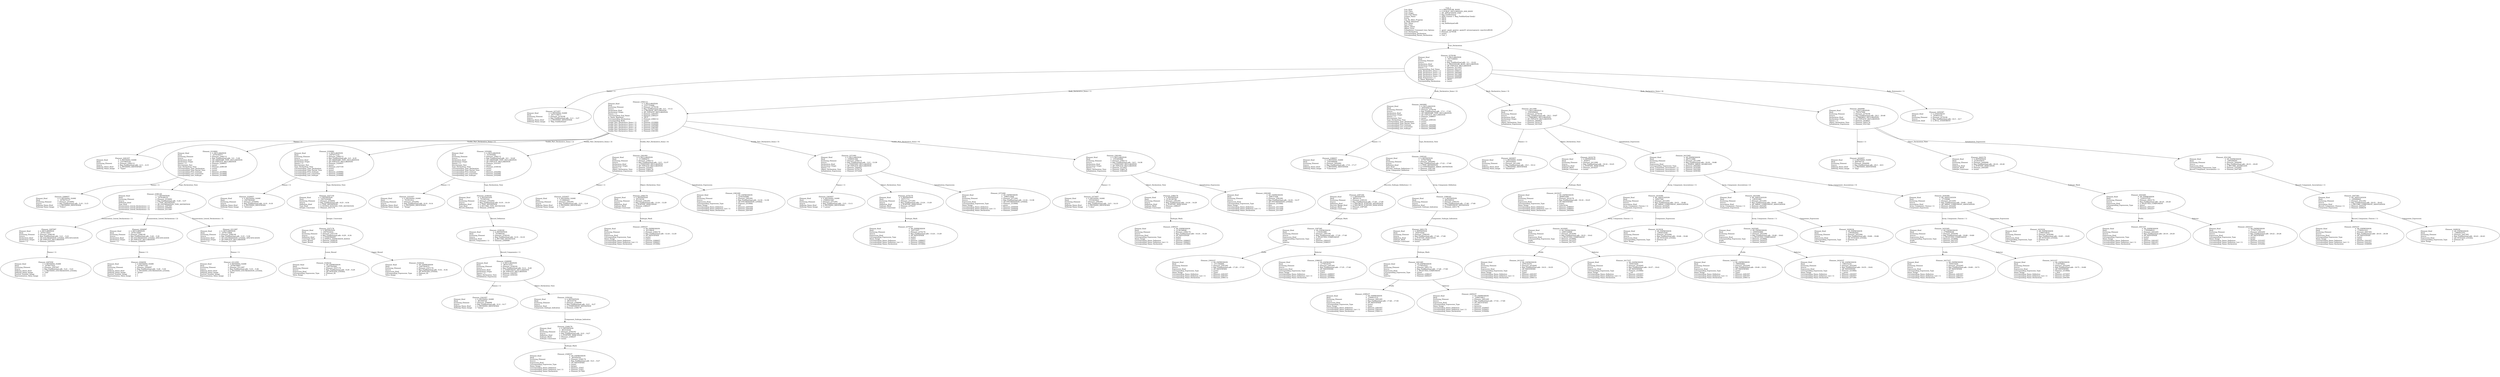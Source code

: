 digraph "rep_fieldinitqual.adt" {
  Unit_2 -> Element_2279106
      [ label=Unit_Declaration ];
  Unit_2
      [ label=<<TABLE BORDER="0" CELLBORDER="0" CELLSPACING="0" CELLPADDING="0"> 
          <TR><TD COLSPAN="3">Unit_2</TD></TR>
          <TR><TD ALIGN="LEFT">Unit_Kind   </TD><TD> = </TD><TD ALIGN="LEFT">A_PROCEDURE_BODY</TD></TR>
          <TR><TD ALIGN="LEFT">Unit_Class   </TD><TD> = </TD><TD ALIGN="LEFT">A_PUBLIC_DECLARATION_AND_BODY</TD></TR>
          <TR><TD ALIGN="LEFT">Unit_Origin   </TD><TD> = </TD><TD ALIGN="LEFT">AN_APPLICATION_UNIT</TD></TR>
          <TR><TD ALIGN="LEFT">Unit_Full_Name    </TD><TD> = </TD><TD ALIGN="LEFT">Rep_FieldInitQual</TD></TR>
          <TR><TD ALIGN="LEFT">Unique_Name   </TD><TD> = </TD><TD ALIGN="LEFT">ASIS Context 1: Rep_FieldInitQual (body)</TD></TR>
          <TR><TD ALIGN="LEFT">Exists  </TD><TD> = </TD><TD ALIGN="LEFT">TRUE</TD></TR>
          <TR><TD ALIGN="LEFT">Can_Be_Main_Program     </TD><TD> = </TD><TD ALIGN="LEFT">TRUE</TD></TR>
          <TR><TD ALIGN="LEFT">Is_Body_Required     </TD><TD> = </TD><TD ALIGN="LEFT">TRUE</TD></TR>
          <TR><TD ALIGN="LEFT">Text_Name   </TD><TD> = </TD><TD ALIGN="LEFT">rep_fieldinitqual.adb</TD></TR>
          <TR><TD ALIGN="LEFT">Text_Form   </TD><TD> = </TD><TD ALIGN="LEFT"></TD></TR>
          <TR><TD ALIGN="LEFT">Object_Name   </TD><TD> = </TD><TD ALIGN="LEFT"></TD></TR>
          <TR><TD ALIGN="LEFT">Object_Form   </TD><TD> = </TD><TD ALIGN="LEFT"></TD></TR>
          <TR><TD ALIGN="LEFT">Compilation_Command_Line_Options         </TD><TD> = </TD><TD ALIGN="LEFT">-gnatc -gnatt -gnatws -gnatyN -mtune=generic -march=x86-64</TD></TR>
          <TR><TD ALIGN="LEFT">Unit_Declaration     </TD><TD> = </TD><TD ALIGN="LEFT">Element_2279106</TD></TR>
          <TR><TD ALIGN="LEFT">Corresponding_Declaration       </TD><TD> = </TD><TD ALIGN="LEFT">(none)</TD></TR>
          <TR><TD ALIGN="LEFT">Corresponding_Parent_Declaration         </TD><TD> = </TD><TD ALIGN="LEFT">Unit_1</TD></TR>
          </TABLE>> ];
  Element_2279106 -> Element_2271057
      [ label="Names ( 1)" ];
  Element_2279106 -> Element_2384112
      [ label="Body_Declarative_Items ( 1)" ];
  Element_2279106 -> Element_2402082
      [ label="Body_Declarative_Items ( 2)" ];
  Element_2279106 -> Element_2411090
      [ label="Body_Declarative_Items ( 3)" ];
  Element_2279106 -> Element_2444090
      [ label="Body_Declarative_Items ( 4)" ];
  Element_2279106 -> Element_2450387
      [ label="Body_Statements ( 1)" ];
  Element_2279106
      [ label=<<TABLE BORDER="0" CELLBORDER="0" CELLSPACING="0" CELLPADDING="0"> 
          <TR><TD COLSPAN="3">Element_2279106</TD></TR>
          <TR><TD ALIGN="LEFT">Element_Kind    </TD><TD> = </TD><TD ALIGN="LEFT">A_DECLARATION</TD></TR>
          <TR><TD ALIGN="LEFT">Hash  </TD><TD> = </TD><TD ALIGN="LEFT"> 1617338501</TD></TR>
          <TR><TD ALIGN="LEFT">Enclosing_Element     </TD><TD> = </TD><TD ALIGN="LEFT">(none)</TD></TR>
          <TR><TD ALIGN="LEFT">Source  </TD><TD> = </TD><TD ALIGN="LEFT">Rep_FieldInitQual.adb - 3:1 .. 23:22</TD></TR>
          <TR><TD ALIGN="LEFT">Declaration_Kind     </TD><TD> = </TD><TD ALIGN="LEFT">A_PROCEDURE_BODY_DECLARATION</TD></TR>
          <TR><TD ALIGN="LEFT">Declaration_Origin     </TD><TD> = </TD><TD ALIGN="LEFT">AN_EXPLICIT_DECLARATION</TD></TR>
          <TR><TD ALIGN="LEFT">Names ( 1)   </TD><TD> = </TD><TD ALIGN="LEFT">Element_2271057</TD></TR>
          <TR><TD ALIGN="LEFT">Corresponding_End_Name      </TD><TD> = </TD><TD ALIGN="LEFT">Element_2451237</TD></TR>
          <TR><TD ALIGN="LEFT">Body_Declarative_Items ( 1)       </TD><TD> = </TD><TD ALIGN="LEFT">Element_2384112</TD></TR>
          <TR><TD ALIGN="LEFT">Body_Declarative_Items ( 2)       </TD><TD> = </TD><TD ALIGN="LEFT">Element_2402082</TD></TR>
          <TR><TD ALIGN="LEFT">Body_Declarative_Items ( 3)       </TD><TD> = </TD><TD ALIGN="LEFT">Element_2411090</TD></TR>
          <TR><TD ALIGN="LEFT">Body_Declarative_Items ( 4)       </TD><TD> = </TD><TD ALIGN="LEFT">Element_2444090</TD></TR>
          <TR><TD ALIGN="LEFT">Body_Statements ( 1)      </TD><TD> = </TD><TD ALIGN="LEFT">Element_2450387</TD></TR>
          <TR><TD ALIGN="LEFT">Is_Name_Repeated     </TD><TD> = </TD><TD ALIGN="LEFT">TRUE</TD></TR>
          <TR><TD ALIGN="LEFT">Corresponding_Declaration       </TD><TD> = </TD><TD ALIGN="LEFT">(none)</TD></TR>
          </TABLE>> ];
  Element_2271057
      [ label=<<TABLE BORDER="0" CELLBORDER="0" CELLSPACING="0" CELLPADDING="0"> 
          <TR><TD COLSPAN="3">Element_2271057</TD></TR>
          <TR><TD ALIGN="LEFT">Element_Kind    </TD><TD> = </TD><TD ALIGN="LEFT">A_DEFINING_NAME</TD></TR>
          <TR><TD ALIGN="LEFT">Hash  </TD><TD> = </TD><TD ALIGN="LEFT"> 1617139077</TD></TR>
          <TR><TD ALIGN="LEFT">Enclosing_Element     </TD><TD> = </TD><TD ALIGN="LEFT">Element_2279106</TD></TR>
          <TR><TD ALIGN="LEFT">Source  </TD><TD> = </TD><TD ALIGN="LEFT">Rep_FieldInitQual.adb - 3:11 .. 3:27</TD></TR>
          <TR><TD ALIGN="LEFT">Defining_Name_Kind     </TD><TD> = </TD><TD ALIGN="LEFT">A_DEFINING_IDENTIFIER</TD></TR>
          <TR><TD ALIGN="LEFT">Defining_Name_Image     </TD><TD> = </TD><TD ALIGN="LEFT">"Rep_FieldInitQual"</TD></TR>
          </TABLE>> ];
  Element_2384112 -> Element_2281057
      [ label="Names ( 1)" ];
  Element_2384112 -> Element_2319082
      [ label="Visible_Part_Declarative_Items ( 1)" ];
  Element_2384112 -> Element_2330082
      [ label="Visible_Part_Declarative_Items ( 2)" ];
  Element_2384112 -> Element_2352082
      [ label="Visible_Part_Declarative_Items ( 3)" ];
  Element_2384112 -> Element_2361091
      [ label="Visible_Part_Declarative_Items ( 4)" ];
  Element_2384112 -> Element_2371091
      [ label="Visible_Part_Declarative_Items ( 5)" ];
  Element_2384112 -> Element_2381091
      [ label="Visible_Part_Declarative_Items ( 6)" ];
  Element_2384112
      [ label=<<TABLE BORDER="0" CELLBORDER="0" CELLSPACING="0" CELLPADDING="0"> 
          <TR><TD COLSPAN="3">Element_2384112</TD></TR>
          <TR><TD ALIGN="LEFT">Element_Kind    </TD><TD> = </TD><TD ALIGN="LEFT">A_DECLARATION</TD></TR>
          <TR><TD ALIGN="LEFT">Hash  </TD><TD> = </TD><TD ALIGN="LEFT">-1337753406</TD></TR>
          <TR><TD ALIGN="LEFT">Enclosing_Element     </TD><TD> = </TD><TD ALIGN="LEFT">Element_2279106</TD></TR>
          <TR><TD ALIGN="LEFT">Source  </TD><TD> = </TD><TD ALIGN="LEFT">Rep_FieldInitQual.adb - 4:3 .. 15:12</TD></TR>
          <TR><TD ALIGN="LEFT">Declaration_Kind     </TD><TD> = </TD><TD ALIGN="LEFT">A_PACKAGE_DECLARATION</TD></TR>
          <TR><TD ALIGN="LEFT">Declaration_Origin     </TD><TD> = </TD><TD ALIGN="LEFT">AN_EXPLICIT_DECLARATION</TD></TR>
          <TR><TD ALIGN="LEFT">Names ( 1)   </TD><TD> = </TD><TD ALIGN="LEFT">Element_2281057</TD></TR>
          <TR><TD ALIGN="LEFT">Corresponding_End_Name      </TD><TD> = </TD><TD ALIGN="LEFT">Element_2385237</TD></TR>
          <TR><TD ALIGN="LEFT">Is_Name_Repeated     </TD><TD> = </TD><TD ALIGN="LEFT">TRUE</TD></TR>
          <TR><TD ALIGN="LEFT">Corresponding_Declaration       </TD><TD> = </TD><TD ALIGN="LEFT">Element_2384112</TD></TR>
          <TR><TD ALIGN="LEFT">Corresponding_Body     </TD><TD> = </TD><TD ALIGN="LEFT">(none)</TD></TR>
          <TR><TD ALIGN="LEFT">Visible_Part_Declarative_Items ( 1)         </TD><TD> = </TD><TD ALIGN="LEFT">Element_2319082</TD></TR>
          <TR><TD ALIGN="LEFT">Visible_Part_Declarative_Items ( 2)         </TD><TD> = </TD><TD ALIGN="LEFT">Element_2330082</TD></TR>
          <TR><TD ALIGN="LEFT">Visible_Part_Declarative_Items ( 3)         </TD><TD> = </TD><TD ALIGN="LEFT">Element_2352082</TD></TR>
          <TR><TD ALIGN="LEFT">Visible_Part_Declarative_Items ( 4)         </TD><TD> = </TD><TD ALIGN="LEFT">Element_2361091</TD></TR>
          <TR><TD ALIGN="LEFT">Visible_Part_Declarative_Items ( 5)         </TD><TD> = </TD><TD ALIGN="LEFT">Element_2371091</TD></TR>
          <TR><TD ALIGN="LEFT">Visible_Part_Declarative_Items ( 6)         </TD><TD> = </TD><TD ALIGN="LEFT">Element_2381091</TD></TR>
          </TABLE>> ];
  Element_2281057
      [ label=<<TABLE BORDER="0" CELLBORDER="0" CELLSPACING="0" CELLPADDING="0"> 
          <TR><TD COLSPAN="3">Element_2281057</TD></TR>
          <TR><TD ALIGN="LEFT">Element_Kind    </TD><TD> = </TD><TD ALIGN="LEFT">A_DEFINING_NAME</TD></TR>
          <TR><TD ALIGN="LEFT">Hash  </TD><TD> = </TD><TD ALIGN="LEFT">-1337865534</TD></TR>
          <TR><TD ALIGN="LEFT">Enclosing_Element     </TD><TD> = </TD><TD ALIGN="LEFT">Element_2384112</TD></TR>
          <TR><TD ALIGN="LEFT">Source  </TD><TD> = </TD><TD ALIGN="LEFT">Rep_FieldInitQual.adb - 4:11 .. 4:15</TD></TR>
          <TR><TD ALIGN="LEFT">Defining_Name_Kind     </TD><TD> = </TD><TD ALIGN="LEFT">A_DEFINING_IDENTIFIER</TD></TR>
          <TR><TD ALIGN="LEFT">Defining_Name_Image     </TD><TD> = </TD><TD ALIGN="LEFT">"Types"</TD></TR>
          </TABLE>> ];
  Element_2319082 -> Element_2289057
      [ label="Names ( 1)" ];
  Element_2319082 -> Element_2296149
      [ label=Type_Declaration_View ];
  Element_2319082
      [ label=<<TABLE BORDER="0" CELLBORDER="0" CELLSPACING="0" CELLPADDING="0"> 
          <TR><TD COLSPAN="3">Element_2319082</TD></TR>
          <TR><TD ALIGN="LEFT">Element_Kind    </TD><TD> = </TD><TD ALIGN="LEFT">A_DECLARATION</TD></TR>
          <TR><TD ALIGN="LEFT">Hash  </TD><TD> = </TD><TD ALIGN="LEFT"> 1479100577</TD></TR>
          <TR><TD ALIGN="LEFT">Enclosing_Element     </TD><TD> = </TD><TD ALIGN="LEFT">Element_2384112</TD></TR>
          <TR><TD ALIGN="LEFT">Source  </TD><TD> = </TD><TD ALIGN="LEFT">Rep_FieldInitQual.adb - 5:5 .. 5:38</TD></TR>
          <TR><TD ALIGN="LEFT">Declaration_Kind     </TD><TD> = </TD><TD ALIGN="LEFT">AN_ORDINARY_TYPE_DECLARATION</TD></TR>
          <TR><TD ALIGN="LEFT">Declaration_Origin     </TD><TD> = </TD><TD ALIGN="LEFT">AN_EXPLICIT_DECLARATION</TD></TR>
          <TR><TD ALIGN="LEFT">Names ( 1)   </TD><TD> = </TD><TD ALIGN="LEFT">Element_2289057</TD></TR>
          <TR><TD ALIGN="LEFT">Discriminant_Part     </TD><TD> = </TD><TD ALIGN="LEFT">(none)</TD></TR>
          <TR><TD ALIGN="LEFT">Type_Declaration_View      </TD><TD> = </TD><TD ALIGN="LEFT">Element_2296149</TD></TR>
          <TR><TD ALIGN="LEFT">Corresponding_Type_Declaration        </TD><TD> = </TD><TD ALIGN="LEFT">(none)</TD></TR>
          <TR><TD ALIGN="LEFT">Corresponding_Type_Partial_View        </TD><TD> = </TD><TD ALIGN="LEFT">(none)</TD></TR>
          <TR><TD ALIGN="LEFT">Corresponding_First_Subtype       </TD><TD> = </TD><TD ALIGN="LEFT">Element_2319082</TD></TR>
          <TR><TD ALIGN="LEFT">Corresponding_Last_Constraint        </TD><TD> = </TD><TD ALIGN="LEFT">Element_2319082</TD></TR>
          <TR><TD ALIGN="LEFT">Corresponding_Last_Subtype       </TD><TD> = </TD><TD ALIGN="LEFT">Element_2319082</TD></TR>
          </TABLE>> ];
  Element_2289057
      [ label=<<TABLE BORDER="0" CELLBORDER="0" CELLSPACING="0" CELLPADDING="0"> 
          <TR><TD COLSPAN="3">Element_2289057</TD></TR>
          <TR><TD ALIGN="LEFT">Element_Kind    </TD><TD> = </TD><TD ALIGN="LEFT">A_DEFINING_NAME</TD></TR>
          <TR><TD ALIGN="LEFT">Hash  </TD><TD> = </TD><TD ALIGN="LEFT"> 1479075137</TD></TR>
          <TR><TD ALIGN="LEFT">Enclosing_Element     </TD><TD> = </TD><TD ALIGN="LEFT">Element_2319082</TD></TR>
          <TR><TD ALIGN="LEFT">Source  </TD><TD> = </TD><TD ALIGN="LEFT">Rep_FieldInitQual.adb - 5:10 .. 5:15</TD></TR>
          <TR><TD ALIGN="LEFT">Defining_Name_Kind     </TD><TD> = </TD><TD ALIGN="LEFT">A_DEFINING_IDENTIFIER</TD></TR>
          <TR><TD ALIGN="LEFT">Defining_Name_Image     </TD><TD> = </TD><TD ALIGN="LEFT">"Colors"</TD></TR>
          </TABLE>> ];
  Element_2296149 -> Element_2297097
      [ label="Enumeration_Literal_Declarations ( 1)" ];
  Element_2296149 -> Element_2304097
      [ label="Enumeration_Literal_Declarations ( 2)" ];
  Element_2296149 -> Element_2311097
      [ label="Enumeration_Literal_Declarations ( 3)" ];
  Element_2296149
      [ label=<<TABLE BORDER="0" CELLBORDER="0" CELLSPACING="0" CELLPADDING="0"> 
          <TR><TD COLSPAN="3">Element_2296149</TD></TR>
          <TR><TD ALIGN="LEFT">Element_Kind    </TD><TD> = </TD><TD ALIGN="LEFT">A_DEFINITION</TD></TR>
          <TR><TD ALIGN="LEFT">Hash  </TD><TD> = </TD><TD ALIGN="LEFT"> 1479169153</TD></TR>
          <TR><TD ALIGN="LEFT">Enclosing_Element     </TD><TD> = </TD><TD ALIGN="LEFT">Element_2319082</TD></TR>
          <TR><TD ALIGN="LEFT">Source  </TD><TD> = </TD><TD ALIGN="LEFT">Rep_FieldInitQual.adb - 5:20 .. 5:37</TD></TR>
          <TR><TD ALIGN="LEFT">Definition_Kind    </TD><TD> = </TD><TD ALIGN="LEFT">A_TYPE_DEFINITION</TD></TR>
          <TR><TD ALIGN="LEFT">Type_Kind   </TD><TD> = </TD><TD ALIGN="LEFT">AN_ENUMERATION_TYPE_DEFINITION</TD></TR>
          <TR><TD ALIGN="LEFT">Enumeration_Literal_Declarations ( 1)          </TD><TD> = </TD><TD ALIGN="LEFT">Element_2297097</TD></TR>
          <TR><TD ALIGN="LEFT">Enumeration_Literal_Declarations ( 2)          </TD><TD> = </TD><TD ALIGN="LEFT">Element_2304097</TD></TR>
          <TR><TD ALIGN="LEFT">Enumeration_Literal_Declarations ( 3)          </TD><TD> = </TD><TD ALIGN="LEFT">Element_2311097</TD></TR>
          </TABLE>> ];
  Element_2297097 -> Element_2297059
      [ label="Names ( 1)" ];
  Element_2297097
      [ label=<<TABLE BORDER="0" CELLBORDER="0" CELLSPACING="0" CELLPADDING="0"> 
          <TR><TD COLSPAN="3">Element_2297097</TD></TR>
          <TR><TD ALIGN="LEFT">Element_Kind    </TD><TD> = </TD><TD ALIGN="LEFT">A_DECLARATION</TD></TR>
          <TR><TD ALIGN="LEFT">Hash  </TD><TD> = </TD><TD ALIGN="LEFT"> 1479115937</TD></TR>
          <TR><TD ALIGN="LEFT">Enclosing_Element     </TD><TD> = </TD><TD ALIGN="LEFT">Element_2296149</TD></TR>
          <TR><TD ALIGN="LEFT">Source  </TD><TD> = </TD><TD ALIGN="LEFT">Rep_FieldInitQual.adb - 5:21 .. 5:23</TD></TR>
          <TR><TD ALIGN="LEFT">Declaration_Kind     </TD><TD> = </TD><TD ALIGN="LEFT">AN_ENUMERATION_LITERAL_SPECIFICATION</TD></TR>
          <TR><TD ALIGN="LEFT">Declaration_Origin     </TD><TD> = </TD><TD ALIGN="LEFT">AN_EXPLICIT_DECLARATION</TD></TR>
          <TR><TD ALIGN="LEFT">Names ( 1)   </TD><TD> = </TD><TD ALIGN="LEFT">Element_2297059</TD></TR>
          </TABLE>> ];
  Element_2297059
      [ label=<<TABLE BORDER="0" CELLBORDER="0" CELLSPACING="0" CELLPADDING="0"> 
          <TR><TD COLSPAN="3">Element_2297059</TD></TR>
          <TR><TD ALIGN="LEFT">Element_Kind    </TD><TD> = </TD><TD ALIGN="LEFT">A_DEFINING_NAME</TD></TR>
          <TR><TD ALIGN="LEFT">Hash  </TD><TD> = </TD><TD ALIGN="LEFT"> 1479077025</TD></TR>
          <TR><TD ALIGN="LEFT">Enclosing_Element     </TD><TD> = </TD><TD ALIGN="LEFT">Element_2297097</TD></TR>
          <TR><TD ALIGN="LEFT">Source  </TD><TD> = </TD><TD ALIGN="LEFT">Rep_FieldInitQual.adb - 5:21 .. 5:23</TD></TR>
          <TR><TD ALIGN="LEFT">Defining_Name_Kind     </TD><TD> = </TD><TD ALIGN="LEFT">A_DEFINING_ENUMERATION_LITERAL</TD></TR>
          <TR><TD ALIGN="LEFT">Defining_Name_Image     </TD><TD> = </TD><TD ALIGN="LEFT">"red"</TD></TR>
          <TR><TD ALIGN="LEFT">Position_Number_Image      </TD><TD> = </TD><TD ALIGN="LEFT">0</TD></TR>
          <TR><TD ALIGN="LEFT">Representation_Value_Image       </TD><TD> = </TD><TD ALIGN="LEFT">0</TD></TR>
          </TABLE>> ];
  Element_2304097 -> Element_2304059
      [ label="Names ( 1)" ];
  Element_2304097
      [ label=<<TABLE BORDER="0" CELLBORDER="0" CELLSPACING="0" CELLPADDING="0"> 
          <TR><TD COLSPAN="3">Element_2304097</TD></TR>
          <TR><TD ALIGN="LEFT">Element_Kind    </TD><TD> = </TD><TD ALIGN="LEFT">A_DECLARATION</TD></TR>
          <TR><TD ALIGN="LEFT">Hash  </TD><TD> = </TD><TD ALIGN="LEFT"> 1479116097</TD></TR>
          <TR><TD ALIGN="LEFT">Enclosing_Element     </TD><TD> = </TD><TD ALIGN="LEFT">Element_2296149</TD></TR>
          <TR><TD ALIGN="LEFT">Source  </TD><TD> = </TD><TD ALIGN="LEFT">Rep_FieldInitQual.adb - 5:26 .. 5:30</TD></TR>
          <TR><TD ALIGN="LEFT">Declaration_Kind     </TD><TD> = </TD><TD ALIGN="LEFT">AN_ENUMERATION_LITERAL_SPECIFICATION</TD></TR>
          <TR><TD ALIGN="LEFT">Declaration_Origin     </TD><TD> = </TD><TD ALIGN="LEFT">AN_EXPLICIT_DECLARATION</TD></TR>
          <TR><TD ALIGN="LEFT">Names ( 1)   </TD><TD> = </TD><TD ALIGN="LEFT">Element_2304059</TD></TR>
          </TABLE>> ];
  Element_2304059
      [ label=<<TABLE BORDER="0" CELLBORDER="0" CELLSPACING="0" CELLPADDING="0"> 
          <TR><TD COLSPAN="3">Element_2304059</TD></TR>
          <TR><TD ALIGN="LEFT">Element_Kind    </TD><TD> = </TD><TD ALIGN="LEFT">A_DEFINING_NAME</TD></TR>
          <TR><TD ALIGN="LEFT">Hash  </TD><TD> = </TD><TD ALIGN="LEFT"> 1479077185</TD></TR>
          <TR><TD ALIGN="LEFT">Enclosing_Element     </TD><TD> = </TD><TD ALIGN="LEFT">Element_2304097</TD></TR>
          <TR><TD ALIGN="LEFT">Source  </TD><TD> = </TD><TD ALIGN="LEFT">Rep_FieldInitQual.adb - 5:26 .. 5:30</TD></TR>
          <TR><TD ALIGN="LEFT">Defining_Name_Kind     </TD><TD> = </TD><TD ALIGN="LEFT">A_DEFINING_ENUMERATION_LITERAL</TD></TR>
          <TR><TD ALIGN="LEFT">Defining_Name_Image     </TD><TD> = </TD><TD ALIGN="LEFT">"green"</TD></TR>
          <TR><TD ALIGN="LEFT">Position_Number_Image      </TD><TD> = </TD><TD ALIGN="LEFT">1</TD></TR>
          <TR><TD ALIGN="LEFT">Representation_Value_Image       </TD><TD> = </TD><TD ALIGN="LEFT">1</TD></TR>
          </TABLE>> ];
  Element_2311097 -> Element_2311059
      [ label="Names ( 1)" ];
  Element_2311097
      [ label=<<TABLE BORDER="0" CELLBORDER="0" CELLSPACING="0" CELLPADDING="0"> 
          <TR><TD COLSPAN="3">Element_2311097</TD></TR>
          <TR><TD ALIGN="LEFT">Element_Kind    </TD><TD> = </TD><TD ALIGN="LEFT">A_DECLARATION</TD></TR>
          <TR><TD ALIGN="LEFT">Hash  </TD><TD> = </TD><TD ALIGN="LEFT"> 1479115809</TD></TR>
          <TR><TD ALIGN="LEFT">Enclosing_Element     </TD><TD> = </TD><TD ALIGN="LEFT">Element_2296149</TD></TR>
          <TR><TD ALIGN="LEFT">Source  </TD><TD> = </TD><TD ALIGN="LEFT">Rep_FieldInitQual.adb - 5:33 .. 5:36</TD></TR>
          <TR><TD ALIGN="LEFT">Declaration_Kind     </TD><TD> = </TD><TD ALIGN="LEFT">AN_ENUMERATION_LITERAL_SPECIFICATION</TD></TR>
          <TR><TD ALIGN="LEFT">Declaration_Origin     </TD><TD> = </TD><TD ALIGN="LEFT">AN_EXPLICIT_DECLARATION</TD></TR>
          <TR><TD ALIGN="LEFT">Names ( 1)   </TD><TD> = </TD><TD ALIGN="LEFT">Element_2311059</TD></TR>
          </TABLE>> ];
  Element_2311059
      [ label=<<TABLE BORDER="0" CELLBORDER="0" CELLSPACING="0" CELLPADDING="0"> 
          <TR><TD COLSPAN="3">Element_2311059</TD></TR>
          <TR><TD ALIGN="LEFT">Element_Kind    </TD><TD> = </TD><TD ALIGN="LEFT">A_DEFINING_NAME</TD></TR>
          <TR><TD ALIGN="LEFT">Hash  </TD><TD> = </TD><TD ALIGN="LEFT"> 1479076897</TD></TR>
          <TR><TD ALIGN="LEFT">Enclosing_Element     </TD><TD> = </TD><TD ALIGN="LEFT">Element_2311097</TD></TR>
          <TR><TD ALIGN="LEFT">Source  </TD><TD> = </TD><TD ALIGN="LEFT">Rep_FieldInitQual.adb - 5:33 .. 5:36</TD></TR>
          <TR><TD ALIGN="LEFT">Defining_Name_Kind     </TD><TD> = </TD><TD ALIGN="LEFT">A_DEFINING_ENUMERATION_LITERAL</TD></TR>
          <TR><TD ALIGN="LEFT">Defining_Name_Image     </TD><TD> = </TD><TD ALIGN="LEFT">"blue"</TD></TR>
          <TR><TD ALIGN="LEFT">Position_Number_Image      </TD><TD> = </TD><TD ALIGN="LEFT">2</TD></TR>
          <TR><TD ALIGN="LEFT">Representation_Value_Image       </TD><TD> = </TD><TD ALIGN="LEFT">2</TD></TR>
          </TABLE>> ];
  Element_2330082 -> Element_2320057
      [ label="Names ( 1)" ];
  Element_2330082 -> Element_2327150
      [ label=Type_Declaration_View ];
  Element_2330082
      [ label=<<TABLE BORDER="0" CELLBORDER="0" CELLSPACING="0" CELLPADDING="0"> 
          <TR><TD COLSPAN="3">Element_2330082</TD></TR>
          <TR><TD ALIGN="LEFT">Element_Kind    </TD><TD> = </TD><TD ALIGN="LEFT">A_DECLARATION</TD></TR>
          <TR><TD ALIGN="LEFT">Hash  </TD><TD> = </TD><TD ALIGN="LEFT">-1407671216</TD></TR>
          <TR><TD ALIGN="LEFT">Enclosing_Element     </TD><TD> = </TD><TD ALIGN="LEFT">Element_2384112</TD></TR>
          <TR><TD ALIGN="LEFT">Source  </TD><TD> = </TD><TD ALIGN="LEFT">Rep_FieldInitQual.adb - 6:5 .. 6:35</TD></TR>
          <TR><TD ALIGN="LEFT">Declaration_Kind     </TD><TD> = </TD><TD ALIGN="LEFT">AN_ORDINARY_TYPE_DECLARATION</TD></TR>
          <TR><TD ALIGN="LEFT">Declaration_Origin     </TD><TD> = </TD><TD ALIGN="LEFT">AN_EXPLICIT_DECLARATION</TD></TR>
          <TR><TD ALIGN="LEFT">Names ( 1)   </TD><TD> = </TD><TD ALIGN="LEFT">Element_2320057</TD></TR>
          <TR><TD ALIGN="LEFT">Discriminant_Part     </TD><TD> = </TD><TD ALIGN="LEFT">(none)</TD></TR>
          <TR><TD ALIGN="LEFT">Type_Declaration_View      </TD><TD> = </TD><TD ALIGN="LEFT">Element_2327150</TD></TR>
          <TR><TD ALIGN="LEFT">Corresponding_Type_Declaration        </TD><TD> = </TD><TD ALIGN="LEFT">(none)</TD></TR>
          <TR><TD ALIGN="LEFT">Corresponding_Type_Partial_View        </TD><TD> = </TD><TD ALIGN="LEFT">(none)</TD></TR>
          <TR><TD ALIGN="LEFT">Corresponding_First_Subtype       </TD><TD> = </TD><TD ALIGN="LEFT">Element_2330082</TD></TR>
          <TR><TD ALIGN="LEFT">Corresponding_Last_Constraint        </TD><TD> = </TD><TD ALIGN="LEFT">Element_2330082</TD></TR>
          <TR><TD ALIGN="LEFT">Corresponding_Last_Subtype       </TD><TD> = </TD><TD ALIGN="LEFT">Element_2330082</TD></TR>
          </TABLE>> ];
  Element_2320057
      [ label=<<TABLE BORDER="0" CELLBORDER="0" CELLSPACING="0" CELLPADDING="0"> 
          <TR><TD COLSPAN="3">Element_2320057</TD></TR>
          <TR><TD ALIGN="LEFT">Element_Kind    </TD><TD> = </TD><TD ALIGN="LEFT">A_DEFINING_NAME</TD></TR>
          <TR><TD ALIGN="LEFT">Hash  </TD><TD> = </TD><TD ALIGN="LEFT">-1407683936</TD></TR>
          <TR><TD ALIGN="LEFT">Enclosing_Element     </TD><TD> = </TD><TD ALIGN="LEFT">Element_2330082</TD></TR>
          <TR><TD ALIGN="LEFT">Source  </TD><TD> = </TD><TD ALIGN="LEFT">Rep_FieldInitQual.adb - 6:10 .. 6:18</TD></TR>
          <TR><TD ALIGN="LEFT">Defining_Name_Kind     </TD><TD> = </TD><TD ALIGN="LEFT">A_DEFINING_IDENTIFIER</TD></TR>
          <TR><TD ALIGN="LEFT">Defining_Name_Image     </TD><TD> = </TD><TD ALIGN="LEFT">"Intensity"</TD></TR>
          </TABLE>> ];
  Element_2327150 -> Element_2327178
      [ label=Integer_Constraint ];
  Element_2327150
      [ label=<<TABLE BORDER="0" CELLBORDER="0" CELLSPACING="0" CELLPADDING="0"> 
          <TR><TD COLSPAN="3">Element_2327150</TD></TR>
          <TR><TD ALIGN="LEFT">Element_Kind    </TD><TD> = </TD><TD ALIGN="LEFT">A_DEFINITION</TD></TR>
          <TR><TD ALIGN="LEFT">Hash  </TD><TD> = </TD><TD ALIGN="LEFT">-1407636368</TD></TR>
          <TR><TD ALIGN="LEFT">Enclosing_Element     </TD><TD> = </TD><TD ALIGN="LEFT">Element_2330082</TD></TR>
          <TR><TD ALIGN="LEFT">Source  </TD><TD> = </TD><TD ALIGN="LEFT">Rep_FieldInitQual.adb - 6:23 .. 6:34</TD></TR>
          <TR><TD ALIGN="LEFT">Definition_Kind    </TD><TD> = </TD><TD ALIGN="LEFT">A_TYPE_DEFINITION</TD></TR>
          <TR><TD ALIGN="LEFT">Type_Kind   </TD><TD> = </TD><TD ALIGN="LEFT">A_SIGNED_INTEGER_TYPE_DEFINITION</TD></TR>
          <TR><TD ALIGN="LEFT">Integer_Constraint     </TD><TD> = </TD><TD ALIGN="LEFT">Element_2327178</TD></TR>
          </TABLE>> ];
  Element_2327178 -> Element_2328234
      [ label=Lower_Bound ];
  Element_2327178 -> Element_2329234
      [ label=Upper_Bound ];
  Element_2327178
      [ label=<<TABLE BORDER="0" CELLBORDER="0" CELLSPACING="0" CELLPADDING="0"> 
          <TR><TD COLSPAN="3">Element_2327178</TD></TR>
          <TR><TD ALIGN="LEFT">Element_Kind    </TD><TD> = </TD><TD ALIGN="LEFT">A_DEFINITION</TD></TR>
          <TR><TD ALIGN="LEFT">Hash  </TD><TD> = </TD><TD ALIGN="LEFT">-1407622032</TD></TR>
          <TR><TD ALIGN="LEFT">Enclosing_Element     </TD><TD> = </TD><TD ALIGN="LEFT">Element_2327150</TD></TR>
          <TR><TD ALIGN="LEFT">Source  </TD><TD> = </TD><TD ALIGN="LEFT">Rep_FieldInitQual.adb - 6:29 .. 6:34</TD></TR>
          <TR><TD ALIGN="LEFT">Definition_Kind    </TD><TD> = </TD><TD ALIGN="LEFT">A_CONSTRAINT</TD></TR>
          <TR><TD ALIGN="LEFT">Constraint_Kind    </TD><TD> = </TD><TD ALIGN="LEFT">A_SIMPLE_EXPRESSION_RANGE</TD></TR>
          <TR><TD ALIGN="LEFT">Lower_Bound   </TD><TD> = </TD><TD ALIGN="LEFT">Element_2328234</TD></TR>
          <TR><TD ALIGN="LEFT">Upper_Bound   </TD><TD> = </TD><TD ALIGN="LEFT">Element_2329234</TD></TR>
          </TABLE>> ];
  Element_2328234
      [ label=<<TABLE BORDER="0" CELLBORDER="0" CELLSPACING="0" CELLPADDING="0"> 
          <TR><TD COLSPAN="3">Element_2328234</TD></TR>
          <TR><TD ALIGN="LEFT">Element_Kind    </TD><TD> = </TD><TD ALIGN="LEFT">AN_EXPRESSION</TD></TR>
          <TR><TD ALIGN="LEFT">Hash  </TD><TD> = </TD><TD ALIGN="LEFT">-1407593264</TD></TR>
          <TR><TD ALIGN="LEFT">Enclosing_Element     </TD><TD> = </TD><TD ALIGN="LEFT">Element_2327178</TD></TR>
          <TR><TD ALIGN="LEFT">Source  </TD><TD> = </TD><TD ALIGN="LEFT">Rep_FieldInitQual.adb - 6:29 .. 6:29</TD></TR>
          <TR><TD ALIGN="LEFT">Expression_Kind    </TD><TD> = </TD><TD ALIGN="LEFT">AN_INTEGER_LITERAL</TD></TR>
          <TR><TD ALIGN="LEFT">Corresponding_Expression_Type        </TD><TD> = </TD><TD ALIGN="LEFT">Element_82</TD></TR>
          <TR><TD ALIGN="LEFT">Value_Image   </TD><TD> = </TD><TD ALIGN="LEFT">0</TD></TR>
          </TABLE>> ];
  Element_2329234
      [ label=<<TABLE BORDER="0" CELLBORDER="0" CELLSPACING="0" CELLPADDING="0"> 
          <TR><TD COLSPAN="3">Element_2329234</TD></TR>
          <TR><TD ALIGN="LEFT">Element_Kind    </TD><TD> = </TD><TD ALIGN="LEFT">AN_EXPRESSION</TD></TR>
          <TR><TD ALIGN="LEFT">Hash  </TD><TD> = </TD><TD ALIGN="LEFT">-1407593472</TD></TR>
          <TR><TD ALIGN="LEFT">Enclosing_Element     </TD><TD> = </TD><TD ALIGN="LEFT">Element_2327178</TD></TR>
          <TR><TD ALIGN="LEFT">Source  </TD><TD> = </TD><TD ALIGN="LEFT">Rep_FieldInitQual.adb - 6:32 .. 6:34</TD></TR>
          <TR><TD ALIGN="LEFT">Expression_Kind    </TD><TD> = </TD><TD ALIGN="LEFT">AN_INTEGER_LITERAL</TD></TR>
          <TR><TD ALIGN="LEFT">Corresponding_Expression_Type        </TD><TD> = </TD><TD ALIGN="LEFT">Element_82</TD></TR>
          <TR><TD ALIGN="LEFT">Value_Image   </TD><TD> = </TD><TD ALIGN="LEFT">255</TD></TR>
          </TABLE>> ];
  Element_2352082 -> Element_2331057
      [ label="Names ( 1)" ];
  Element_2352082 -> Element_2338162
      [ label=Type_Declaration_View ];
  Element_2352082
      [ label=<<TABLE BORDER="0" CELLBORDER="0" CELLSPACING="0" CELLPADDING="0"> 
          <TR><TD COLSPAN="3">Element_2352082</TD></TR>
          <TR><TD ALIGN="LEFT">Element_Kind    </TD><TD> = </TD><TD ALIGN="LEFT">A_DECLARATION</TD></TR>
          <TR><TD ALIGN="LEFT">Hash  </TD><TD> = </TD><TD ALIGN="LEFT"> 721955092</TD></TR>
          <TR><TD ALIGN="LEFT">Enclosing_Element     </TD><TD> = </TD><TD ALIGN="LEFT">Element_2384112</TD></TR>
          <TR><TD ALIGN="LEFT">Source  </TD><TD> = </TD><TD ALIGN="LEFT">Rep_FieldInitQual.adb - 8:5 .. 10:20</TD></TR>
          <TR><TD ALIGN="LEFT">Declaration_Kind     </TD><TD> = </TD><TD ALIGN="LEFT">AN_ORDINARY_TYPE_DECLARATION</TD></TR>
          <TR><TD ALIGN="LEFT">Declaration_Origin     </TD><TD> = </TD><TD ALIGN="LEFT">AN_EXPLICIT_DECLARATION</TD></TR>
          <TR><TD ALIGN="LEFT">Names ( 1)   </TD><TD> = </TD><TD ALIGN="LEFT">Element_2331057</TD></TR>
          <TR><TD ALIGN="LEFT">Discriminant_Part     </TD><TD> = </TD><TD ALIGN="LEFT">(none)</TD></TR>
          <TR><TD ALIGN="LEFT">Type_Declaration_View      </TD><TD> = </TD><TD ALIGN="LEFT">Element_2338162</TD></TR>
          <TR><TD ALIGN="LEFT">Corresponding_Type_Declaration        </TD><TD> = </TD><TD ALIGN="LEFT">(none)</TD></TR>
          <TR><TD ALIGN="LEFT">Corresponding_Type_Partial_View        </TD><TD> = </TD><TD ALIGN="LEFT">(none)</TD></TR>
          <TR><TD ALIGN="LEFT">Corresponding_First_Subtype       </TD><TD> = </TD><TD ALIGN="LEFT">Element_2352082</TD></TR>
          <TR><TD ALIGN="LEFT">Corresponding_Last_Constraint        </TD><TD> = </TD><TD ALIGN="LEFT">Element_2352082</TD></TR>
          <TR><TD ALIGN="LEFT">Corresponding_Last_Subtype       </TD><TD> = </TD><TD ALIGN="LEFT">Element_2352082</TD></TR>
          </TABLE>> ];
  Element_2331057
      [ label=<<TABLE BORDER="0" CELLBORDER="0" CELLSPACING="0" CELLPADDING="0"> 
          <TR><TD COLSPAN="3">Element_2331057</TD></TR>
          <TR><TD ALIGN="LEFT">Element_Kind    </TD><TD> = </TD><TD ALIGN="LEFT">A_DEFINING_NAME</TD></TR>
          <TR><TD ALIGN="LEFT">Hash  </TD><TD> = </TD><TD ALIGN="LEFT"> 721951912</TD></TR>
          <TR><TD ALIGN="LEFT">Enclosing_Element     </TD><TD> = </TD><TD ALIGN="LEFT">Element_2352082</TD></TR>
          <TR><TD ALIGN="LEFT">Source  </TD><TD> = </TD><TD ALIGN="LEFT">Rep_FieldInitQual.adb - 8:10 .. 8:14</TD></TR>
          <TR><TD ALIGN="LEFT">Defining_Name_Kind     </TD><TD> = </TD><TD ALIGN="LEFT">A_DEFINING_IDENTIFIER</TD></TR>
          <TR><TD ALIGN="LEFT">Defining_Name_Image     </TD><TD> = </TD><TD ALIGN="LEFT">"Image"</TD></TR>
          </TABLE>> ];
  Element_2338162 -> Element_2338192
      [ label=Record_Definition ];
  Element_2338162
      [ label=<<TABLE BORDER="0" CELLBORDER="0" CELLSPACING="0" CELLPADDING="0"> 
          <TR><TD COLSPAN="3">Element_2338162</TD></TR>
          <TR><TD ALIGN="LEFT">Element_Kind    </TD><TD> = </TD><TD ALIGN="LEFT">A_DEFINITION</TD></TR>
          <TR><TD ALIGN="LEFT">Hash  </TD><TD> = </TD><TD ALIGN="LEFT"> 721965324</TD></TR>
          <TR><TD ALIGN="LEFT">Enclosing_Element     </TD><TD> = </TD><TD ALIGN="LEFT">Element_2352082</TD></TR>
          <TR><TD ALIGN="LEFT">Source  </TD><TD> = </TD><TD ALIGN="LEFT">Rep_FieldInitQual.adb - 8:19 .. 10:19</TD></TR>
          <TR><TD ALIGN="LEFT">Definition_Kind    </TD><TD> = </TD><TD ALIGN="LEFT">A_TYPE_DEFINITION</TD></TR>
          <TR><TD ALIGN="LEFT">Type_Kind   </TD><TD> = </TD><TD ALIGN="LEFT">A_RECORD_TYPE_DEFINITION</TD></TR>
          <TR><TD ALIGN="LEFT">Record_Definition     </TD><TD> = </TD><TD ALIGN="LEFT">Element_2338192</TD></TR>
          </TABLE>> ];
  Element_2338192 -> Element_2349099
      [ label="Record_Components ( 1)" ];
  Element_2338192
      [ label=<<TABLE BORDER="0" CELLBORDER="0" CELLSPACING="0" CELLPADDING="0"> 
          <TR><TD COLSPAN="3">Element_2338192</TD></TR>
          <TR><TD ALIGN="LEFT">Element_Kind    </TD><TD> = </TD><TD ALIGN="LEFT">A_DEFINITION</TD></TR>
          <TR><TD ALIGN="LEFT">Hash  </TD><TD> = </TD><TD ALIGN="LEFT"> 721969164</TD></TR>
          <TR><TD ALIGN="LEFT">Enclosing_Element     </TD><TD> = </TD><TD ALIGN="LEFT">Element_2338162</TD></TR>
          <TR><TD ALIGN="LEFT">Source  </TD><TD> = </TD><TD ALIGN="LEFT">Rep_FieldInitQual.adb - 8:19 .. 10:19</TD></TR>
          <TR><TD ALIGN="LEFT">Definition_Kind    </TD><TD> = </TD><TD ALIGN="LEFT">A_RECORD_DEFINITION</TD></TR>
          <TR><TD ALIGN="LEFT">Record_Components ( 1)      </TD><TD> = </TD><TD ALIGN="LEFT">Element_2349099</TD></TR>
          </TABLE>> ];
  Element_2349099 -> Element_2341057
      [ label="Names ( 1)" ];
  Element_2349099 -> Element_2350183
      [ label=Object_Declaration_View ];
  Element_2349099
      [ label=<<TABLE BORDER="0" CELLBORDER="0" CELLSPACING="0" CELLPADDING="0"> 
          <TR><TD COLSPAN="3">Element_2349099</TD></TR>
          <TR><TD ALIGN="LEFT">Element_Kind    </TD><TD> = </TD><TD ALIGN="LEFT">A_DECLARATION</TD></TR>
          <TR><TD ALIGN="LEFT">Hash  </TD><TD> = </TD><TD ALIGN="LEFT"> 361011416</TD></TR>
          <TR><TD ALIGN="LEFT">Enclosing_Element     </TD><TD> = </TD><TD ALIGN="LEFT">Element_2338192</TD></TR>
          <TR><TD ALIGN="LEFT">Source  </TD><TD> = </TD><TD ALIGN="LEFT">Rep_FieldInitQual.adb - 9:12 .. 9:28</TD></TR>
          <TR><TD ALIGN="LEFT">Declaration_Kind     </TD><TD> = </TD><TD ALIGN="LEFT">A_COMPONENT_DECLARATION</TD></TR>
          <TR><TD ALIGN="LEFT">Declaration_Origin     </TD><TD> = </TD><TD ALIGN="LEFT">AN_EXPLICIT_DECLARATION</TD></TR>
          <TR><TD ALIGN="LEFT">Names ( 1)   </TD><TD> = </TD><TD ALIGN="LEFT">Element_2341057</TD></TR>
          <TR><TD ALIGN="LEFT">Object_Declaration_View      </TD><TD> = </TD><TD ALIGN="LEFT">Element_2350183</TD></TR>
          <TR><TD ALIGN="LEFT">Initialization_Expression       </TD><TD> = </TD><TD ALIGN="LEFT">(none)</TD></TR>
          </TABLE>> ];
  Element_2341057
      [ label=<<TABLE BORDER="0" CELLBORDER="0" CELLSPACING="0" CELLPADDING="0"> 
          <TR><TD COLSPAN="3">Element_2341057</TD></TR>
          <TR><TD ALIGN="LEFT">Element_Kind    </TD><TD> = </TD><TD ALIGN="LEFT">A_DEFINING_NAME</TD></TR>
          <TR><TD ALIGN="LEFT">Hash  </TD><TD> = </TD><TD ALIGN="LEFT"> 361008728</TD></TR>
          <TR><TD ALIGN="LEFT">Enclosing_Element     </TD><TD> = </TD><TD ALIGN="LEFT">Element_2349099</TD></TR>
          <TR><TD ALIGN="LEFT">Source  </TD><TD> = </TD><TD ALIGN="LEFT">Rep_FieldInitQual.adb - 9:12 .. 9:17</TD></TR>
          <TR><TD ALIGN="LEFT">Defining_Name_Kind     </TD><TD> = </TD><TD ALIGN="LEFT">A_DEFINING_IDENTIFIER</TD></TR>
          <TR><TD ALIGN="LEFT">Defining_Name_Image     </TD><TD> = </TD><TD ALIGN="LEFT">"rating"</TD></TR>
          </TABLE>> ];
  Element_2350183 -> Element_2348176
      [ label=Component_Subtype_Indication ];
  Element_2350183
      [ label=<<TABLE BORDER="0" CELLBORDER="0" CELLSPACING="0" CELLPADDING="0"> 
          <TR><TD COLSPAN="3">Element_2350183</TD></TR>
          <TR><TD ALIGN="LEFT">Element_Kind    </TD><TD> = </TD><TD ALIGN="LEFT">A_DEFINITION</TD></TR>
          <TR><TD ALIGN="LEFT">Hash  </TD><TD> = </TD><TD ALIGN="LEFT"> 361016778</TD></TR>
          <TR><TD ALIGN="LEFT">Enclosing_Element     </TD><TD> = </TD><TD ALIGN="LEFT">Element_2349099</TD></TR>
          <TR><TD ALIGN="LEFT">Source  </TD><TD> = </TD><TD ALIGN="LEFT">Rep_FieldInitQual.adb - 9:21 .. 9:27</TD></TR>
          <TR><TD ALIGN="LEFT">Definition_Kind    </TD><TD> = </TD><TD ALIGN="LEFT">A_COMPONENT_DEFINITION</TD></TR>
          <TR><TD ALIGN="LEFT">Component_Subtype_Indication        </TD><TD> = </TD><TD ALIGN="LEFT">Element_2348176</TD></TR>
          </TABLE>> ];
  Element_2348176 -> Element_2348237
      [ label=Subtype_Mark ];
  Element_2348176
      [ label=<<TABLE BORDER="0" CELLBORDER="0" CELLSPACING="0" CELLPADDING="0"> 
          <TR><TD COLSPAN="3">Element_2348176</TD></TR>
          <TR><TD ALIGN="LEFT">Element_Kind    </TD><TD> = </TD><TD ALIGN="LEFT">A_DEFINITION</TD></TR>
          <TR><TD ALIGN="LEFT">Hash  </TD><TD> = </TD><TD ALIGN="LEFT"> 361016330</TD></TR>
          <TR><TD ALIGN="LEFT">Enclosing_Element     </TD><TD> = </TD><TD ALIGN="LEFT">Element_2350183</TD></TR>
          <TR><TD ALIGN="LEFT">Source  </TD><TD> = </TD><TD ALIGN="LEFT">Rep_FieldInitQual.adb - 9:21 .. 9:27</TD></TR>
          <TR><TD ALIGN="LEFT">Definition_Kind    </TD><TD> = </TD><TD ALIGN="LEFT">A_SUBTYPE_INDICATION</TD></TR>
          <TR><TD ALIGN="LEFT">Subtype_Mark    </TD><TD> = </TD><TD ALIGN="LEFT">Element_2348237</TD></TR>
          <TR><TD ALIGN="LEFT">Subtype_Constraint     </TD><TD> = </TD><TD ALIGN="LEFT">(none)</TD></TR>
          </TABLE>> ];
  Element_2348237
      [ label=<<TABLE BORDER="0" CELLBORDER="0" CELLSPACING="0" CELLPADDING="0"> 
          <TR><TD COLSPAN="3">Element_2348237</TD></TR>
          <TR><TD ALIGN="LEFT">Element_Kind    </TD><TD> = </TD><TD ALIGN="LEFT">AN_EXPRESSION</TD></TR>
          <TR><TD ALIGN="LEFT">Hash  </TD><TD> = </TD><TD ALIGN="LEFT"> 361020234</TD></TR>
          <TR><TD ALIGN="LEFT">Enclosing_Element     </TD><TD> = </TD><TD ALIGN="LEFT">Element_2348176</TD></TR>
          <TR><TD ALIGN="LEFT">Source  </TD><TD> = </TD><TD ALIGN="LEFT">Rep_FieldInitQual.adb - 9:21 .. 9:27</TD></TR>
          <TR><TD ALIGN="LEFT">Expression_Kind    </TD><TD> = </TD><TD ALIGN="LEFT">AN_IDENTIFIER</TD></TR>
          <TR><TD ALIGN="LEFT">Corresponding_Expression_Type        </TD><TD> = </TD><TD ALIGN="LEFT">(none)</TD></TR>
          <TR><TD ALIGN="LEFT">Name_Image   </TD><TD> = </TD><TD ALIGN="LEFT">Integer</TD></TR>
          <TR><TD ALIGN="LEFT">Corresponding_Name_Definition        </TD><TD> = </TD><TD ALIGN="LEFT">Element_37057</TD></TR>
          <TR><TD ALIGN="LEFT">Corresponding_Name_Definition_List ( 1)          </TD><TD> = </TD><TD ALIGN="LEFT">Element_37057</TD></TR>
          <TR><TD ALIGN="LEFT">Corresponding_Name_Declaration        </TD><TD> = </TD><TD ALIGN="LEFT">Element_917082</TD></TR>
          </TABLE>> ];
  Element_2361091 -> Element_2353057
      [ label="Names ( 1)" ];
  Element_2361091 -> Element_2360176
      [ label=Object_Declaration_View ];
  Element_2361091 -> Element_2362260
      [ label=Initialization_Expression ];
  Element_2361091
      [ label=<<TABLE BORDER="0" CELLBORDER="0" CELLSPACING="0" CELLPADDING="0"> 
          <TR><TD COLSPAN="3">Element_2361091</TD></TR>
          <TR><TD ALIGN="LEFT">Element_Kind    </TD><TD> = </TD><TD ALIGN="LEFT">A_DECLARATION</TD></TR>
          <TR><TD ALIGN="LEFT">Hash  </TD><TD> = </TD><TD ALIGN="LEFT"> 1118880473</TD></TR>
          <TR><TD ALIGN="LEFT">Enclosing_Element     </TD><TD> = </TD><TD ALIGN="LEFT">Element_2384112</TD></TR>
          <TR><TD ALIGN="LEFT">Source  </TD><TD> = </TD><TD ALIGN="LEFT">Rep_FieldInitQual.adb - 12:5 .. 12:37</TD></TR>
          <TR><TD ALIGN="LEFT">Declaration_Kind     </TD><TD> = </TD><TD ALIGN="LEFT">A_CONSTANT_DECLARATION</TD></TR>
          <TR><TD ALIGN="LEFT">Declaration_Origin     </TD><TD> = </TD><TD ALIGN="LEFT">AN_EXPLICIT_DECLARATION</TD></TR>
          <TR><TD ALIGN="LEFT">Names ( 1)   </TD><TD> = </TD><TD ALIGN="LEFT">Element_2353057</TD></TR>
          <TR><TD ALIGN="LEFT">Object_Declaration_View      </TD><TD> = </TD><TD ALIGN="LEFT">Element_2360176</TD></TR>
          <TR><TD ALIGN="LEFT">Initialization_Expression       </TD><TD> = </TD><TD ALIGN="LEFT">Element_2362260</TD></TR>
          </TABLE>> ];
  Element_2353057
      [ label=<<TABLE BORDER="0" CELLBORDER="0" CELLSPACING="0" CELLPADDING="0"> 
          <TR><TD COLSPAN="3">Element_2353057</TD></TR>
          <TR><TD ALIGN="LEFT">Element_Kind    </TD><TD> = </TD><TD ALIGN="LEFT">A_DEFINING_NAME</TD></TR>
          <TR><TD ALIGN="LEFT">Hash  </TD><TD> = </TD><TD ALIGN="LEFT"> 1118880201</TD></TR>
          <TR><TD ALIGN="LEFT">Enclosing_Element     </TD><TD> = </TD><TD ALIGN="LEFT">Element_2361091</TD></TR>
          <TR><TD ALIGN="LEFT">Source  </TD><TD> = </TD><TD ALIGN="LEFT">Rep_FieldInitQual.adb - 12:5 .. 12:9</TD></TR>
          <TR><TD ALIGN="LEFT">Defining_Name_Kind     </TD><TD> = </TD><TD ALIGN="LEFT">A_DEFINING_IDENTIFIER</TD></TR>
          <TR><TD ALIGN="LEFT">Defining_Name_Image     </TD><TD> = </TD><TD ALIGN="LEFT">"c_red"</TD></TR>
          </TABLE>> ];
  Element_2360176 -> Element_2360237
      [ label=Subtype_Mark ];
  Element_2360176
      [ label=<<TABLE BORDER="0" CELLBORDER="0" CELLSPACING="0" CELLPADDING="0"> 
          <TR><TD COLSPAN="3">Element_2360176</TD></TR>
          <TR><TD ALIGN="LEFT">Element_Kind    </TD><TD> = </TD><TD ALIGN="LEFT">A_DEFINITION</TD></TR>
          <TR><TD ALIGN="LEFT">Hash  </TD><TD> = </TD><TD ALIGN="LEFT"> 45139330</TD></TR>
          <TR><TD ALIGN="LEFT">Enclosing_Element     </TD><TD> = </TD><TD ALIGN="LEFT">Element_2361091</TD></TR>
          <TR><TD ALIGN="LEFT">Source  </TD><TD> = </TD><TD ALIGN="LEFT">Rep_FieldInitQual.adb - 12:24 .. 12:29</TD></TR>
          <TR><TD ALIGN="LEFT">Definition_Kind    </TD><TD> = </TD><TD ALIGN="LEFT">A_SUBTYPE_INDICATION</TD></TR>
          <TR><TD ALIGN="LEFT">Subtype_Mark    </TD><TD> = </TD><TD ALIGN="LEFT">Element_2360237</TD></TR>
          <TR><TD ALIGN="LEFT">Subtype_Constraint     </TD><TD> = </TD><TD ALIGN="LEFT">(none)</TD></TR>
          </TABLE>> ];
  Element_2360237
      [ label=<<TABLE BORDER="0" CELLBORDER="0" CELLSPACING="0" CELLPADDING="0"> 
          <TR><TD COLSPAN="3">Element_2360237</TD></TR>
          <TR><TD ALIGN="LEFT">Element_Kind    </TD><TD> = </TD><TD ALIGN="LEFT">AN_EXPRESSION</TD></TR>
          <TR><TD ALIGN="LEFT">Hash  </TD><TD> = </TD><TD ALIGN="LEFT"> 45139818</TD></TR>
          <TR><TD ALIGN="LEFT">Enclosing_Element     </TD><TD> = </TD><TD ALIGN="LEFT">Element_2360176</TD></TR>
          <TR><TD ALIGN="LEFT">Source  </TD><TD> = </TD><TD ALIGN="LEFT">Rep_FieldInitQual.adb - 12:24 .. 12:29</TD></TR>
          <TR><TD ALIGN="LEFT">Expression_Kind    </TD><TD> = </TD><TD ALIGN="LEFT">AN_IDENTIFIER</TD></TR>
          <TR><TD ALIGN="LEFT">Corresponding_Expression_Type        </TD><TD> = </TD><TD ALIGN="LEFT">(none)</TD></TR>
          <TR><TD ALIGN="LEFT">Name_Image   </TD><TD> = </TD><TD ALIGN="LEFT">Colors</TD></TR>
          <TR><TD ALIGN="LEFT">Corresponding_Name_Definition        </TD><TD> = </TD><TD ALIGN="LEFT">Element_2289057</TD></TR>
          <TR><TD ALIGN="LEFT">Corresponding_Name_Definition_List ( 1)          </TD><TD> = </TD><TD ALIGN="LEFT">Element_2289057</TD></TR>
          <TR><TD ALIGN="LEFT">Corresponding_Name_Declaration        </TD><TD> = </TD><TD ALIGN="LEFT">Element_2319082</TD></TR>
          </TABLE>> ];
  Element_2362260
      [ label=<<TABLE BORDER="0" CELLBORDER="0" CELLSPACING="0" CELLPADDING="0"> 
          <TR><TD COLSPAN="3">Element_2362260</TD></TR>
          <TR><TD ALIGN="LEFT">Element_Kind    </TD><TD> = </TD><TD ALIGN="LEFT">AN_EXPRESSION</TD></TR>
          <TR><TD ALIGN="LEFT">Hash  </TD><TD> = </TD><TD ALIGN="LEFT">-2102345696</TD></TR>
          <TR><TD ALIGN="LEFT">Enclosing_Element     </TD><TD> = </TD><TD ALIGN="LEFT">Element_2361091</TD></TR>
          <TR><TD ALIGN="LEFT">Source  </TD><TD> = </TD><TD ALIGN="LEFT">Rep_FieldInitQual.adb - 12:34 .. 12:36</TD></TR>
          <TR><TD ALIGN="LEFT">Expression_Kind    </TD><TD> = </TD><TD ALIGN="LEFT">AN_ENUMERATION_LITERAL</TD></TR>
          <TR><TD ALIGN="LEFT">Corresponding_Expression_Type        </TD><TD> = </TD><TD ALIGN="LEFT">Element_2319082</TD></TR>
          <TR><TD ALIGN="LEFT">Name_Image   </TD><TD> = </TD><TD ALIGN="LEFT">red</TD></TR>
          <TR><TD ALIGN="LEFT">Corresponding_Name_Definition        </TD><TD> = </TD><TD ALIGN="LEFT">Element_2297059</TD></TR>
          <TR><TD ALIGN="LEFT">Corresponding_Name_Definition_List ( 1)          </TD><TD> = </TD><TD ALIGN="LEFT">Element_2297059</TD></TR>
          <TR><TD ALIGN="LEFT">Corresponding_Name_Declaration        </TD><TD> = </TD><TD ALIGN="LEFT">Element_2297097</TD></TR>
          </TABLE>> ];
  Element_2371091 -> Element_2363057
      [ label="Names ( 1)" ];
  Element_2371091 -> Element_2370176
      [ label=Object_Declaration_View ];
  Element_2371091 -> Element_2372260
      [ label=Initialization_Expression ];
  Element_2371091
      [ label=<<TABLE BORDER="0" CELLBORDER="0" CELLSPACING="0" CELLPADDING="0"> 
          <TR><TD COLSPAN="3">Element_2371091</TD></TR>
          <TR><TD ALIGN="LEFT">Element_Kind    </TD><TD> = </TD><TD ALIGN="LEFT">A_DECLARATION</TD></TR>
          <TR><TD ALIGN="LEFT">Hash  </TD><TD> = </TD><TD ALIGN="LEFT">-1588041364</TD></TR>
          <TR><TD ALIGN="LEFT">Enclosing_Element     </TD><TD> = </TD><TD ALIGN="LEFT">Element_2384112</TD></TR>
          <TR><TD ALIGN="LEFT">Source  </TD><TD> = </TD><TD ALIGN="LEFT">Rep_FieldInitQual.adb - 13:5 .. 13:39</TD></TR>
          <TR><TD ALIGN="LEFT">Declaration_Kind     </TD><TD> = </TD><TD ALIGN="LEFT">A_CONSTANT_DECLARATION</TD></TR>
          <TR><TD ALIGN="LEFT">Declaration_Origin     </TD><TD> = </TD><TD ALIGN="LEFT">AN_EXPLICIT_DECLARATION</TD></TR>
          <TR><TD ALIGN="LEFT">Names ( 1)   </TD><TD> = </TD><TD ALIGN="LEFT">Element_2363057</TD></TR>
          <TR><TD ALIGN="LEFT">Object_Declaration_View      </TD><TD> = </TD><TD ALIGN="LEFT">Element_2370176</TD></TR>
          <TR><TD ALIGN="LEFT">Initialization_Expression       </TD><TD> = </TD><TD ALIGN="LEFT">Element_2372260</TD></TR>
          </TABLE>> ];
  Element_2363057
      [ label=<<TABLE BORDER="0" CELLBORDER="0" CELLSPACING="0" CELLPADDING="0"> 
          <TR><TD COLSPAN="3">Element_2363057</TD></TR>
          <TR><TD ALIGN="LEFT">Element_Kind    </TD><TD> = </TD><TD ALIGN="LEFT">A_DEFINING_NAME</TD></TR>
          <TR><TD ALIGN="LEFT">Hash  </TD><TD> = </TD><TD ALIGN="LEFT">-1588041500</TD></TR>
          <TR><TD ALIGN="LEFT">Enclosing_Element     </TD><TD> = </TD><TD ALIGN="LEFT">Element_2371091</TD></TR>
          <TR><TD ALIGN="LEFT">Source  </TD><TD> = </TD><TD ALIGN="LEFT">Rep_FieldInitQual.adb - 13:5 .. 13:11</TD></TR>
          <TR><TD ALIGN="LEFT">Defining_Name_Kind     </TD><TD> = </TD><TD ALIGN="LEFT">A_DEFINING_IDENTIFIER</TD></TR>
          <TR><TD ALIGN="LEFT">Defining_Name_Image     </TD><TD> = </TD><TD ALIGN="LEFT">"c_green"</TD></TR>
          </TABLE>> ];
  Element_2370176 -> Element_2370237
      [ label=Subtype_Mark ];
  Element_2370176
      [ label=<<TABLE BORDER="0" CELLBORDER="0" CELLSPACING="0" CELLPADDING="0"> 
          <TR><TD COLSPAN="3">Element_2370176</TD></TR>
          <TR><TD ALIGN="LEFT">Element_Kind    </TD><TD> = </TD><TD ALIGN="LEFT">A_DEFINITION</TD></TR>
          <TR><TD ALIGN="LEFT">Hash  </TD><TD> = </TD><TD ALIGN="LEFT"> 22571713</TD></TR>
          <TR><TD ALIGN="LEFT">Enclosing_Element     </TD><TD> = </TD><TD ALIGN="LEFT">Element_2371091</TD></TR>
          <TR><TD ALIGN="LEFT">Source  </TD><TD> = </TD><TD ALIGN="LEFT">Rep_FieldInitQual.adb - 13:24 .. 13:29</TD></TR>
          <TR><TD ALIGN="LEFT">Definition_Kind    </TD><TD> = </TD><TD ALIGN="LEFT">A_SUBTYPE_INDICATION</TD></TR>
          <TR><TD ALIGN="LEFT">Subtype_Mark    </TD><TD> = </TD><TD ALIGN="LEFT">Element_2370237</TD></TR>
          <TR><TD ALIGN="LEFT">Subtype_Constraint     </TD><TD> = </TD><TD ALIGN="LEFT">(none)</TD></TR>
          </TABLE>> ];
  Element_2370237
      [ label=<<TABLE BORDER="0" CELLBORDER="0" CELLSPACING="0" CELLPADDING="0"> 
          <TR><TD COLSPAN="3">Element_2370237</TD></TR>
          <TR><TD ALIGN="LEFT">Element_Kind    </TD><TD> = </TD><TD ALIGN="LEFT">AN_EXPRESSION</TD></TR>
          <TR><TD ALIGN="LEFT">Hash  </TD><TD> = </TD><TD ALIGN="LEFT"> 22571957</TD></TR>
          <TR><TD ALIGN="LEFT">Enclosing_Element     </TD><TD> = </TD><TD ALIGN="LEFT">Element_2370176</TD></TR>
          <TR><TD ALIGN="LEFT">Source  </TD><TD> = </TD><TD ALIGN="LEFT">Rep_FieldInitQual.adb - 13:24 .. 13:29</TD></TR>
          <TR><TD ALIGN="LEFT">Expression_Kind    </TD><TD> = </TD><TD ALIGN="LEFT">AN_IDENTIFIER</TD></TR>
          <TR><TD ALIGN="LEFT">Corresponding_Expression_Type        </TD><TD> = </TD><TD ALIGN="LEFT">(none)</TD></TR>
          <TR><TD ALIGN="LEFT">Name_Image   </TD><TD> = </TD><TD ALIGN="LEFT">Colors</TD></TR>
          <TR><TD ALIGN="LEFT">Corresponding_Name_Definition        </TD><TD> = </TD><TD ALIGN="LEFT">Element_2289057</TD></TR>
          <TR><TD ALIGN="LEFT">Corresponding_Name_Definition_List ( 1)          </TD><TD> = </TD><TD ALIGN="LEFT">Element_2289057</TD></TR>
          <TR><TD ALIGN="LEFT">Corresponding_Name_Declaration        </TD><TD> = </TD><TD ALIGN="LEFT">Element_2319082</TD></TR>
          </TABLE>> ];
  Element_2372260
      [ label=<<TABLE BORDER="0" CELLBORDER="0" CELLSPACING="0" CELLPADDING="0"> 
          <TR><TD COLSPAN="3">Element_2372260</TD></TR>
          <TR><TD ALIGN="LEFT">Element_Kind    </TD><TD> = </TD><TD ALIGN="LEFT">AN_EXPRESSION</TD></TR>
          <TR><TD ALIGN="LEFT">Hash  </TD><TD> = </TD><TD ALIGN="LEFT"> 1096312848</TD></TR>
          <TR><TD ALIGN="LEFT">Enclosing_Element     </TD><TD> = </TD><TD ALIGN="LEFT">Element_2371091</TD></TR>
          <TR><TD ALIGN="LEFT">Source  </TD><TD> = </TD><TD ALIGN="LEFT">Rep_FieldInitQual.adb - 13:34 .. 13:38</TD></TR>
          <TR><TD ALIGN="LEFT">Expression_Kind    </TD><TD> = </TD><TD ALIGN="LEFT">AN_ENUMERATION_LITERAL</TD></TR>
          <TR><TD ALIGN="LEFT">Corresponding_Expression_Type        </TD><TD> = </TD><TD ALIGN="LEFT">Element_2319082</TD></TR>
          <TR><TD ALIGN="LEFT">Name_Image   </TD><TD> = </TD><TD ALIGN="LEFT">green</TD></TR>
          <TR><TD ALIGN="LEFT">Corresponding_Name_Definition        </TD><TD> = </TD><TD ALIGN="LEFT">Element_2304059</TD></TR>
          <TR><TD ALIGN="LEFT">Corresponding_Name_Definition_List ( 1)          </TD><TD> = </TD><TD ALIGN="LEFT">Element_2304059</TD></TR>
          <TR><TD ALIGN="LEFT">Corresponding_Name_Declaration        </TD><TD> = </TD><TD ALIGN="LEFT">Element_2304097</TD></TR>
          </TABLE>> ];
  Element_2381091 -> Element_2373057
      [ label="Names ( 1)" ];
  Element_2381091 -> Element_2380176
      [ label=Object_Declaration_View ];
  Element_2381091 -> Element_2382260
      [ label=Initialization_Expression ];
  Element_2381091
      [ label=<<TABLE BORDER="0" CELLBORDER="0" CELLSPACING="0" CELLPADDING="0"> 
          <TR><TD COLSPAN="3">Element_2381091</TD></TR>
          <TR><TD ALIGN="LEFT">Element_Kind    </TD><TD> = </TD><TD ALIGN="LEFT">A_DECLARATION</TD></TR>
          <TR><TD ALIGN="LEFT">Hash  </TD><TD> = </TD><TD ALIGN="LEFT"> 1353463990</TD></TR>
          <TR><TD ALIGN="LEFT">Enclosing_Element     </TD><TD> = </TD><TD ALIGN="LEFT">Element_2384112</TD></TR>
          <TR><TD ALIGN="LEFT">Source  </TD><TD> = </TD><TD ALIGN="LEFT">Rep_FieldInitQual.adb - 14:5 .. 14:38</TD></TR>
          <TR><TD ALIGN="LEFT">Declaration_Kind     </TD><TD> = </TD><TD ALIGN="LEFT">A_CONSTANT_DECLARATION</TD></TR>
          <TR><TD ALIGN="LEFT">Declaration_Origin     </TD><TD> = </TD><TD ALIGN="LEFT">AN_EXPLICIT_DECLARATION</TD></TR>
          <TR><TD ALIGN="LEFT">Names ( 1)   </TD><TD> = </TD><TD ALIGN="LEFT">Element_2373057</TD></TR>
          <TR><TD ALIGN="LEFT">Object_Declaration_View      </TD><TD> = </TD><TD ALIGN="LEFT">Element_2380176</TD></TR>
          <TR><TD ALIGN="LEFT">Initialization_Expression       </TD><TD> = </TD><TD ALIGN="LEFT">Element_2382260</TD></TR>
          </TABLE>> ];
  Element_2373057
      [ label=<<TABLE BORDER="0" CELLBORDER="0" CELLSPACING="0" CELLPADDING="0"> 
          <TR><TD COLSPAN="3">Element_2373057</TD></TR>
          <TR><TD ALIGN="LEFT">Element_Kind    </TD><TD> = </TD><TD ALIGN="LEFT">A_DEFINING_NAME</TD></TR>
          <TR><TD ALIGN="LEFT">Hash  </TD><TD> = </TD><TD ALIGN="LEFT"> 1353463922</TD></TR>
          <TR><TD ALIGN="LEFT">Enclosing_Element     </TD><TD> = </TD><TD ALIGN="LEFT">Element_2381091</TD></TR>
          <TR><TD ALIGN="LEFT">Source  </TD><TD> = </TD><TD ALIGN="LEFT">Rep_FieldInitQual.adb - 14:5 .. 14:10</TD></TR>
          <TR><TD ALIGN="LEFT">Defining_Name_Kind     </TD><TD> = </TD><TD ALIGN="LEFT">A_DEFINING_IDENTIFIER</TD></TR>
          <TR><TD ALIGN="LEFT">Defining_Name_Image     </TD><TD> = </TD><TD ALIGN="LEFT">"c_blue"</TD></TR>
          </TABLE>> ];
  Element_2380176 -> Element_2380237
      [ label=Subtype_Mark ];
  Element_2380176
      [ label=<<TABLE BORDER="0" CELLBORDER="0" CELLSPACING="0" CELLPADDING="0"> 
          <TR><TD COLSPAN="3">Element_2380176</TD></TR>
          <TR><TD ALIGN="LEFT">Element_Kind    </TD><TD> = </TD><TD ALIGN="LEFT">A_DEFINITION</TD></TR>
          <TR><TD ALIGN="LEFT">Hash  </TD><TD> = </TD><TD ALIGN="LEFT">-2136196768</TD></TR>
          <TR><TD ALIGN="LEFT">Enclosing_Element     </TD><TD> = </TD><TD ALIGN="LEFT">Element_2381091</TD></TR>
          <TR><TD ALIGN="LEFT">Source  </TD><TD> = </TD><TD ALIGN="LEFT">Rep_FieldInitQual.adb - 14:24 .. 14:29</TD></TR>
          <TR><TD ALIGN="LEFT">Definition_Kind    </TD><TD> = </TD><TD ALIGN="LEFT">A_SUBTYPE_INDICATION</TD></TR>
          <TR><TD ALIGN="LEFT">Subtype_Mark    </TD><TD> = </TD><TD ALIGN="LEFT">Element_2380237</TD></TR>
          <TR><TD ALIGN="LEFT">Subtype_Constraint     </TD><TD> = </TD><TD ALIGN="LEFT">(none)</TD></TR>
          </TABLE>> ];
  Element_2380237
      [ label=<<TABLE BORDER="0" CELLBORDER="0" CELLSPACING="0" CELLPADDING="0"> 
          <TR><TD COLSPAN="3">Element_2380237</TD></TR>
          <TR><TD ALIGN="LEFT">Element_Kind    </TD><TD> = </TD><TD ALIGN="LEFT">AN_EXPRESSION</TD></TR>
          <TR><TD ALIGN="LEFT">Hash  </TD><TD> = </TD><TD ALIGN="LEFT">-2136196646</TD></TR>
          <TR><TD ALIGN="LEFT">Enclosing_Element     </TD><TD> = </TD><TD ALIGN="LEFT">Element_2380176</TD></TR>
          <TR><TD ALIGN="LEFT">Source  </TD><TD> = </TD><TD ALIGN="LEFT">Rep_FieldInitQual.adb - 14:24 .. 14:29</TD></TR>
          <TR><TD ALIGN="LEFT">Expression_Kind    </TD><TD> = </TD><TD ALIGN="LEFT">AN_IDENTIFIER</TD></TR>
          <TR><TD ALIGN="LEFT">Corresponding_Expression_Type        </TD><TD> = </TD><TD ALIGN="LEFT">(none)</TD></TR>
          <TR><TD ALIGN="LEFT">Name_Image   </TD><TD> = </TD><TD ALIGN="LEFT">Colors</TD></TR>
          <TR><TD ALIGN="LEFT">Corresponding_Name_Definition        </TD><TD> = </TD><TD ALIGN="LEFT">Element_2289057</TD></TR>
          <TR><TD ALIGN="LEFT">Corresponding_Name_Definition_List ( 1)          </TD><TD> = </TD><TD ALIGN="LEFT">Element_2289057</TD></TR>
          <TR><TD ALIGN="LEFT">Corresponding_Name_Declaration        </TD><TD> = </TD><TD ALIGN="LEFT">Element_2319082</TD></TR>
          </TABLE>> ];
  Element_2382260
      [ label=<<TABLE BORDER="0" CELLBORDER="0" CELLSPACING="0" CELLPADDING="0"> 
          <TR><TD COLSPAN="3">Element_2382260</TD></TR>
          <TR><TD ALIGN="LEFT">Element_Kind    </TD><TD> = </TD><TD ALIGN="LEFT">AN_EXPRESSION</TD></TR>
          <TR><TD ALIGN="LEFT">Hash  </TD><TD> = </TD><TD ALIGN="LEFT"> 548157448</TD></TR>
          <TR><TD ALIGN="LEFT">Enclosing_Element     </TD><TD> = </TD><TD ALIGN="LEFT">Element_2381091</TD></TR>
          <TR><TD ALIGN="LEFT">Source  </TD><TD> = </TD><TD ALIGN="LEFT">Rep_FieldInitQual.adb - 14:34 .. 14:37</TD></TR>
          <TR><TD ALIGN="LEFT">Expression_Kind    </TD><TD> = </TD><TD ALIGN="LEFT">AN_ENUMERATION_LITERAL</TD></TR>
          <TR><TD ALIGN="LEFT">Corresponding_Expression_Type        </TD><TD> = </TD><TD ALIGN="LEFT">Element_2319082</TD></TR>
          <TR><TD ALIGN="LEFT">Name_Image   </TD><TD> = </TD><TD ALIGN="LEFT">blue</TD></TR>
          <TR><TD ALIGN="LEFT">Corresponding_Name_Definition        </TD><TD> = </TD><TD ALIGN="LEFT">Element_2311059</TD></TR>
          <TR><TD ALIGN="LEFT">Corresponding_Name_Definition_List ( 1)          </TD><TD> = </TD><TD ALIGN="LEFT">Element_2311059</TD></TR>
          <TR><TD ALIGN="LEFT">Corresponding_Name_Declaration        </TD><TD> = </TD><TD ALIGN="LEFT">Element_2311097</TD></TR>
          </TABLE>> ];
  Element_2402082 -> Element_2386057
      [ label="Names ( 1)" ];
  Element_2402082 -> Element_2395161
      [ label=Type_Declaration_View ];
  Element_2402082
      [ label=<<TABLE BORDER="0" CELLBORDER="0" CELLSPACING="0" CELLPADDING="0"> 
          <TR><TD COLSPAN="3">Element_2402082</TD></TR>
          <TR><TD ALIGN="LEFT">Element_Kind    </TD><TD> = </TD><TD ALIGN="LEFT">A_DECLARATION</TD></TR>
          <TR><TD ALIGN="LEFT">Hash  </TD><TD> = </TD><TD ALIGN="LEFT">-2045409132</TD></TR>
          <TR><TD ALIGN="LEFT">Enclosing_Element     </TD><TD> = </TD><TD ALIGN="LEFT">Element_2279106</TD></TR>
          <TR><TD ALIGN="LEFT">Source  </TD><TD> = </TD><TD ALIGN="LEFT">Rep_FieldInitQual.adb - 17:3 .. 17:61</TD></TR>
          <TR><TD ALIGN="LEFT">Declaration_Kind     </TD><TD> = </TD><TD ALIGN="LEFT">AN_ORDINARY_TYPE_DECLARATION</TD></TR>
          <TR><TD ALIGN="LEFT">Declaration_Origin     </TD><TD> = </TD><TD ALIGN="LEFT">AN_EXPLICIT_DECLARATION</TD></TR>
          <TR><TD ALIGN="LEFT">Names ( 1)   </TD><TD> = </TD><TD ALIGN="LEFT">Element_2386057</TD></TR>
          <TR><TD ALIGN="LEFT">Discriminant_Part     </TD><TD> = </TD><TD ALIGN="LEFT">(none)</TD></TR>
          <TR><TD ALIGN="LEFT">Type_Declaration_View      </TD><TD> = </TD><TD ALIGN="LEFT">Element_2395161</TD></TR>
          <TR><TD ALIGN="LEFT">Corresponding_Type_Declaration        </TD><TD> = </TD><TD ALIGN="LEFT">(none)</TD></TR>
          <TR><TD ALIGN="LEFT">Corresponding_Type_Partial_View        </TD><TD> = </TD><TD ALIGN="LEFT">(none)</TD></TR>
          <TR><TD ALIGN="LEFT">Corresponding_First_Subtype       </TD><TD> = </TD><TD ALIGN="LEFT">Element_2402082</TD></TR>
          <TR><TD ALIGN="LEFT">Corresponding_Last_Constraint        </TD><TD> = </TD><TD ALIGN="LEFT">Element_2402082</TD></TR>
          <TR><TD ALIGN="LEFT">Corresponding_Last_Subtype       </TD><TD> = </TD><TD ALIGN="LEFT">Element_2402082</TD></TR>
          </TABLE>> ];
  Element_2386057
      [ label=<<TABLE BORDER="0" CELLBORDER="0" CELLSPACING="0" CELLPADDING="0"> 
          <TR><TD COLSPAN="3">Element_2386057</TD></TR>
          <TR><TD ALIGN="LEFT">Element_Kind    </TD><TD> = </TD><TD ALIGN="LEFT">A_DEFINING_NAME</TD></TR>
          <TR><TD ALIGN="LEFT">Hash  </TD><TD> = </TD><TD ALIGN="LEFT"> 1343588494</TD></TR>
          <TR><TD ALIGN="LEFT">Enclosing_Element     </TD><TD> = </TD><TD ALIGN="LEFT">Element_2402082</TD></TR>
          <TR><TD ALIGN="LEFT">Source  </TD><TD> = </TD><TD ALIGN="LEFT">Rep_FieldInitQual.adb - 17:8 .. 17:17</TD></TR>
          <TR><TD ALIGN="LEFT">Defining_Name_Kind     </TD><TD> = </TD><TD ALIGN="LEFT">A_DEFINING_IDENTIFIER</TD></TR>
          <TR><TD ALIGN="LEFT">Defining_Name_Image     </TD><TD> = </TD><TD ALIGN="LEFT">"ColorArray"</TD></TR>
          </TABLE>> ];
  Element_2395161 -> Element_2397184
      [ label="Discrete_Subtype_Definitions ( 1)" ];
  Element_2395161 -> Element_2399183
      [ label=Array_Component_Definition ];
  Element_2395161
      [ label=<<TABLE BORDER="0" CELLBORDER="0" CELLSPACING="0" CELLPADDING="0"> 
          <TR><TD COLSPAN="3">Element_2395161</TD></TR>
          <TR><TD ALIGN="LEFT">Element_Kind    </TD><TD> = </TD><TD ALIGN="LEFT">A_DEFINITION</TD></TR>
          <TR><TD ALIGN="LEFT">Hash  </TD><TD> = </TD><TD ALIGN="LEFT"> 1276479656</TD></TR>
          <TR><TD ALIGN="LEFT">Enclosing_Element     </TD><TD> = </TD><TD ALIGN="LEFT">Element_2402082</TD></TR>
          <TR><TD ALIGN="LEFT">Source  </TD><TD> = </TD><TD ALIGN="LEFT">Rep_FieldInitQual.adb - 17:22 .. 17:60</TD></TR>
          <TR><TD ALIGN="LEFT">Definition_Kind    </TD><TD> = </TD><TD ALIGN="LEFT">A_TYPE_DEFINITION</TD></TR>
          <TR><TD ALIGN="LEFT">Type_Kind   </TD><TD> = </TD><TD ALIGN="LEFT">A_CONSTRAINED_ARRAY_DEFINITION</TD></TR>
          <TR><TD ALIGN="LEFT">Discrete_Subtype_Definitions ( 1)         </TD><TD> = </TD><TD ALIGN="LEFT">Element_2397184</TD></TR>
          <TR><TD ALIGN="LEFT">Array_Component_Definition       </TD><TD> = </TD><TD ALIGN="LEFT">Element_2399183</TD></TR>
          </TABLE>> ];
  Element_2397184 -> Element_2397265
      [ label=Subtype_Mark ];
  Element_2397184
      [ label=<<TABLE BORDER="0" CELLBORDER="0" CELLSPACING="0" CELLPADDING="0"> 
          <TR><TD COLSPAN="3">Element_2397184</TD></TR>
          <TR><TD ALIGN="LEFT">Element_Kind    </TD><TD> = </TD><TD ALIGN="LEFT">A_DEFINITION</TD></TR>
          <TR><TD ALIGN="LEFT">Hash  </TD><TD> = </TD><TD ALIGN="LEFT"> 68520110</TD></TR>
          <TR><TD ALIGN="LEFT">Enclosing_Element     </TD><TD> = </TD><TD ALIGN="LEFT">Element_2395161</TD></TR>
          <TR><TD ALIGN="LEFT">Source  </TD><TD> = </TD><TD ALIGN="LEFT">Rep_FieldInitQual.adb - 17:29 .. 17:40</TD></TR>
          <TR><TD ALIGN="LEFT">Definition_Kind    </TD><TD> = </TD><TD ALIGN="LEFT">A_DISCRETE_SUBTYPE_DEFINITION</TD></TR>
          <TR><TD ALIGN="LEFT">Discrete_Range_Kind     </TD><TD> = </TD><TD ALIGN="LEFT">A_DISCRETE_SUBTYPE_INDICATION</TD></TR>
          <TR><TD ALIGN="LEFT">Subtype_Mark    </TD><TD> = </TD><TD ALIGN="LEFT">Element_2397265</TD></TR>
          <TR><TD ALIGN="LEFT">Subtype_Constraint     </TD><TD> = </TD><TD ALIGN="LEFT">(none)</TD></TR>
          </TABLE>> ];
  Element_2397265 -> Element_2393237
      [ label=Prefix ];
  Element_2397265 -> Element_2396237
      [ label=Selector ];
  Element_2397265
      [ label=<<TABLE BORDER="0" CELLBORDER="0" CELLSPACING="0" CELLPADDING="0"> 
          <TR><TD COLSPAN="3">Element_2397265</TD></TR>
          <TR><TD ALIGN="LEFT">Element_Kind    </TD><TD> = </TD><TD ALIGN="LEFT">AN_EXPRESSION</TD></TR>
          <TR><TD ALIGN="LEFT">Hash  </TD><TD> = </TD><TD ALIGN="LEFT"> 1142261890</TD></TR>
          <TR><TD ALIGN="LEFT">Enclosing_Element     </TD><TD> = </TD><TD ALIGN="LEFT">Element_2397184</TD></TR>
          <TR><TD ALIGN="LEFT">Source  </TD><TD> = </TD><TD ALIGN="LEFT">Rep_FieldInitQual.adb - 17:29 .. 17:40</TD></TR>
          <TR><TD ALIGN="LEFT">Expression_Kind    </TD><TD> = </TD><TD ALIGN="LEFT">A_SELECTED_COMPONENT</TD></TR>
          <TR><TD ALIGN="LEFT">Corresponding_Expression_Type        </TD><TD> = </TD><TD ALIGN="LEFT">(none)</TD></TR>
          <TR><TD ALIGN="LEFT">Prefix  </TD><TD> = </TD><TD ALIGN="LEFT">Element_2393237</TD></TR>
          <TR><TD ALIGN="LEFT">Selector   </TD><TD> = </TD><TD ALIGN="LEFT">Element_2396237</TD></TR>
          </TABLE>> ];
  Element_2393237
      [ label=<<TABLE BORDER="0" CELLBORDER="0" CELLSPACING="0" CELLPADDING="0"> 
          <TR><TD COLSPAN="3">Element_2393237</TD></TR>
          <TR><TD ALIGN="LEFT">Element_Kind    </TD><TD> = </TD><TD ALIGN="LEFT">AN_EXPRESSION</TD></TR>
          <TR><TD ALIGN="LEFT">Hash  </TD><TD> = </TD><TD ALIGN="LEFT"> 1511360699</TD></TR>
          <TR><TD ALIGN="LEFT">Enclosing_Element     </TD><TD> = </TD><TD ALIGN="LEFT">Element_2397265</TD></TR>
          <TR><TD ALIGN="LEFT">Source  </TD><TD> = </TD><TD ALIGN="LEFT">Rep_FieldInitQual.adb - 17:29 .. 17:33</TD></TR>
          <TR><TD ALIGN="LEFT">Expression_Kind    </TD><TD> = </TD><TD ALIGN="LEFT">AN_IDENTIFIER</TD></TR>
          <TR><TD ALIGN="LEFT">Corresponding_Expression_Type        </TD><TD> = </TD><TD ALIGN="LEFT">(none)</TD></TR>
          <TR><TD ALIGN="LEFT">Name_Image   </TD><TD> = </TD><TD ALIGN="LEFT">Types</TD></TR>
          <TR><TD ALIGN="LEFT">Corresponding_Name_Definition        </TD><TD> = </TD><TD ALIGN="LEFT">Element_2281057</TD></TR>
          <TR><TD ALIGN="LEFT">Corresponding_Name_Definition_List ( 1)          </TD><TD> = </TD><TD ALIGN="LEFT">Element_2281057</TD></TR>
          <TR><TD ALIGN="LEFT">Corresponding_Name_Declaration        </TD><TD> = </TD><TD ALIGN="LEFT">Element_2384112</TD></TR>
          </TABLE>> ];
  Element_2396237
      [ label=<<TABLE BORDER="0" CELLBORDER="0" CELLSPACING="0" CELLPADDING="0"> 
          <TR><TD COLSPAN="3">Element_2396237</TD></TR>
          <TR><TD ALIGN="LEFT">Element_Kind    </TD><TD> = </TD><TD ALIGN="LEFT">AN_EXPRESSION</TD></TR>
          <TR><TD ALIGN="LEFT">Hash  </TD><TD> = </TD><TD ALIGN="LEFT"> 1175816379</TD></TR>
          <TR><TD ALIGN="LEFT">Enclosing_Element     </TD><TD> = </TD><TD ALIGN="LEFT">Element_2397265</TD></TR>
          <TR><TD ALIGN="LEFT">Source  </TD><TD> = </TD><TD ALIGN="LEFT">Rep_FieldInitQual.adb - 17:35 .. 17:40</TD></TR>
          <TR><TD ALIGN="LEFT">Expression_Kind    </TD><TD> = </TD><TD ALIGN="LEFT">AN_IDENTIFIER</TD></TR>
          <TR><TD ALIGN="LEFT">Corresponding_Expression_Type        </TD><TD> = </TD><TD ALIGN="LEFT">(none)</TD></TR>
          <TR><TD ALIGN="LEFT">Name_Image   </TD><TD> = </TD><TD ALIGN="LEFT">Colors</TD></TR>
          <TR><TD ALIGN="LEFT">Corresponding_Name_Definition        </TD><TD> = </TD><TD ALIGN="LEFT">Element_2289057</TD></TR>
          <TR><TD ALIGN="LEFT">Corresponding_Name_Definition_List ( 1)          </TD><TD> = </TD><TD ALIGN="LEFT">Element_2289057</TD></TR>
          <TR><TD ALIGN="LEFT">Corresponding_Name_Declaration        </TD><TD> = </TD><TD ALIGN="LEFT">Element_2319082</TD></TR>
          </TABLE>> ];
  Element_2399183 -> Element_2401176
      [ label=Component_Subtype_Indication ];
  Element_2399183
      [ label=<<TABLE BORDER="0" CELLBORDER="0" CELLSPACING="0" CELLPADDING="0"> 
          <TR><TD COLSPAN="3">Element_2399183</TD></TR>
          <TR><TD ALIGN="LEFT">Element_Kind    </TD><TD> = </TD><TD ALIGN="LEFT">A_DEFINITION</TD></TR>
          <TR><TD ALIGN="LEFT">Hash  </TD><TD> = </TD><TD ALIGN="LEFT">-602568531</TD></TR>
          <TR><TD ALIGN="LEFT">Enclosing_Element     </TD><TD> = </TD><TD ALIGN="LEFT">Element_2395161</TD></TR>
          <TR><TD ALIGN="LEFT">Source  </TD><TD> = </TD><TD ALIGN="LEFT">Rep_FieldInitQual.adb - 17:46 .. 17:60</TD></TR>
          <TR><TD ALIGN="LEFT">Definition_Kind    </TD><TD> = </TD><TD ALIGN="LEFT">A_COMPONENT_DEFINITION</TD></TR>
          <TR><TD ALIGN="LEFT">Component_Subtype_Indication        </TD><TD> = </TD><TD ALIGN="LEFT">Element_2401176</TD></TR>
          </TABLE>> ];
  Element_2401176 -> Element_2401265
      [ label=Subtype_Mark ];
  Element_2401176
      [ label=<<TABLE BORDER="0" CELLBORDER="0" CELLSPACING="0" CELLPADDING="0"> 
          <TR><TD COLSPAN="3">Element_2401176</TD></TR>
          <TR><TD ALIGN="LEFT">Element_Kind    </TD><TD> = </TD><TD ALIGN="LEFT">A_DEFINITION</TD></TR>
          <TR><TD ALIGN="LEFT">Hash  </TD><TD> = </TD><TD ALIGN="LEFT"> 102074540</TD></TR>
          <TR><TD ALIGN="LEFT">Enclosing_Element     </TD><TD> = </TD><TD ALIGN="LEFT">Element_2399183</TD></TR>
          <TR><TD ALIGN="LEFT">Source  </TD><TD> = </TD><TD ALIGN="LEFT">Rep_FieldInitQual.adb - 17:46 .. 17:60</TD></TR>
          <TR><TD ALIGN="LEFT">Definition_Kind    </TD><TD> = </TD><TD ALIGN="LEFT">A_SUBTYPE_INDICATION</TD></TR>
          <TR><TD ALIGN="LEFT">Subtype_Mark    </TD><TD> = </TD><TD ALIGN="LEFT">Element_2401265</TD></TR>
          <TR><TD ALIGN="LEFT">Subtype_Constraint     </TD><TD> = </TD><TD ALIGN="LEFT">(none)</TD></TR>
          </TABLE>> ];
  Element_2401265 -> Element_2398237
      [ label=Prefix ];
  Element_2401265 -> Element_2400237
      [ label=Selector ];
  Element_2401265
      [ label=<<TABLE BORDER="0" CELLBORDER="0" CELLSPACING="0" CELLPADDING="0"> 
          <TR><TD COLSPAN="3">Element_2401265</TD></TR>
          <TR><TD ALIGN="LEFT">Element_Kind    </TD><TD> = </TD><TD ALIGN="LEFT">AN_EXPRESSION</TD></TR>
          <TR><TD ALIGN="LEFT">Hash  </TD><TD> = </TD><TD ALIGN="LEFT"> 1175816322</TD></TR>
          <TR><TD ALIGN="LEFT">Enclosing_Element     </TD><TD> = </TD><TD ALIGN="LEFT">Element_2401176</TD></TR>
          <TR><TD ALIGN="LEFT">Source  </TD><TD> = </TD><TD ALIGN="LEFT">Rep_FieldInitQual.adb - 17:46 .. 17:60</TD></TR>
          <TR><TD ALIGN="LEFT">Expression_Kind    </TD><TD> = </TD><TD ALIGN="LEFT">A_SELECTED_COMPONENT</TD></TR>
          <TR><TD ALIGN="LEFT">Corresponding_Expression_Type        </TD><TD> = </TD><TD ALIGN="LEFT">(none)</TD></TR>
          <TR><TD ALIGN="LEFT">Prefix  </TD><TD> = </TD><TD ALIGN="LEFT">Element_2398237</TD></TR>
          <TR><TD ALIGN="LEFT">Selector   </TD><TD> = </TD><TD ALIGN="LEFT">Element_2400237</TD></TR>
          </TABLE>> ];
  Element_2398237
      [ label=<<TABLE BORDER="0" CELLBORDER="0" CELLSPACING="0" CELLPADDING="0"> 
          <TR><TD COLSPAN="3">Element_2398237</TD></TR>
          <TR><TD ALIGN="LEFT">Element_Kind    </TD><TD> = </TD><TD ALIGN="LEFT">AN_EXPRESSION</TD></TR>
          <TR><TD ALIGN="LEFT">Hash  </TD><TD> = </TD><TD ALIGN="LEFT"> 1544915131</TD></TR>
          <TR><TD ALIGN="LEFT">Enclosing_Element     </TD><TD> = </TD><TD ALIGN="LEFT">Element_2401265</TD></TR>
          <TR><TD ALIGN="LEFT">Source  </TD><TD> = </TD><TD ALIGN="LEFT">Rep_FieldInitQual.adb - 17:46 .. 17:50</TD></TR>
          <TR><TD ALIGN="LEFT">Expression_Kind    </TD><TD> = </TD><TD ALIGN="LEFT">AN_IDENTIFIER</TD></TR>
          <TR><TD ALIGN="LEFT">Corresponding_Expression_Type        </TD><TD> = </TD><TD ALIGN="LEFT">(none)</TD></TR>
          <TR><TD ALIGN="LEFT">Name_Image   </TD><TD> = </TD><TD ALIGN="LEFT">Types</TD></TR>
          <TR><TD ALIGN="LEFT">Corresponding_Name_Definition        </TD><TD> = </TD><TD ALIGN="LEFT">Element_2281057</TD></TR>
          <TR><TD ALIGN="LEFT">Corresponding_Name_Definition_List ( 1)          </TD><TD> = </TD><TD ALIGN="LEFT">Element_2281057</TD></TR>
          <TR><TD ALIGN="LEFT">Corresponding_Name_Declaration        </TD><TD> = </TD><TD ALIGN="LEFT">Element_2384112</TD></TR>
          </TABLE>> ];
  Element_2400237
      [ label=<<TABLE BORDER="0" CELLBORDER="0" CELLSPACING="0" CELLPADDING="0"> 
          <TR><TD COLSPAN="3">Element_2400237</TD></TR>
          <TR><TD ALIGN="LEFT">Element_Kind    </TD><TD> = </TD><TD ALIGN="LEFT">AN_EXPRESSION</TD></TR>
          <TR><TD ALIGN="LEFT">Hash  </TD><TD> = </TD><TD ALIGN="LEFT"> 1209370811</TD></TR>
          <TR><TD ALIGN="LEFT">Enclosing_Element     </TD><TD> = </TD><TD ALIGN="LEFT">Element_2401265</TD></TR>
          <TR><TD ALIGN="LEFT">Source  </TD><TD> = </TD><TD ALIGN="LEFT">Rep_FieldInitQual.adb - 17:52 .. 17:60</TD></TR>
          <TR><TD ALIGN="LEFT">Expression_Kind    </TD><TD> = </TD><TD ALIGN="LEFT">AN_IDENTIFIER</TD></TR>
          <TR><TD ALIGN="LEFT">Corresponding_Expression_Type        </TD><TD> = </TD><TD ALIGN="LEFT">(none)</TD></TR>
          <TR><TD ALIGN="LEFT">Name_Image   </TD><TD> = </TD><TD ALIGN="LEFT">Intensity</TD></TR>
          <TR><TD ALIGN="LEFT">Corresponding_Name_Definition        </TD><TD> = </TD><TD ALIGN="LEFT">Element_2320057</TD></TR>
          <TR><TD ALIGN="LEFT">Corresponding_Name_Definition_List ( 1)          </TD><TD> = </TD><TD ALIGN="LEFT">Element_2320057</TD></TR>
          <TR><TD ALIGN="LEFT">Corresponding_Name_Declaration        </TD><TD> = </TD><TD ALIGN="LEFT">Element_2330082</TD></TR>
          </TABLE>> ];
  Element_2411090 -> Element_2403057
      [ label="Names ( 1)" ];
  Element_2411090 -> Element_2410176
      [ label=Object_Declaration_View ];
  Element_2411090 -> Element_2415365
      [ label=Initialization_Expression ];
  Element_2411090
      [ label=<<TABLE BORDER="0" CELLBORDER="0" CELLSPACING="0" CELLPADDING="0"> 
          <TR><TD COLSPAN="3">Element_2411090</TD></TR>
          <TR><TD ALIGN="LEFT">Element_Kind    </TD><TD> = </TD><TD ALIGN="LEFT">A_DECLARATION</TD></TR>
          <TR><TD ALIGN="LEFT">Hash  </TD><TD> = </TD><TD ALIGN="LEFT">-1585094043</TD></TR>
          <TR><TD ALIGN="LEFT">Enclosing_Element     </TD><TD> = </TD><TD ALIGN="LEFT">Element_2279106</TD></TR>
          <TR><TD ALIGN="LEFT">Source  </TD><TD> = </TD><TD ALIGN="LEFT">Rep_FieldInitQual.adb - 19:3 .. 19:87</TD></TR>
          <TR><TD ALIGN="LEFT">Declaration_Kind     </TD><TD> = </TD><TD ALIGN="LEFT">A_VARIABLE_DECLARATION</TD></TR>
          <TR><TD ALIGN="LEFT">Declaration_Origin     </TD><TD> = </TD><TD ALIGN="LEFT">AN_EXPLICIT_DECLARATION</TD></TR>
          <TR><TD ALIGN="LEFT">Names ( 1)   </TD><TD> = </TD><TD ALIGN="LEFT">Element_2403057</TD></TR>
          <TR><TD ALIGN="LEFT">Object_Declaration_View      </TD><TD> = </TD><TD ALIGN="LEFT">Element_2410176</TD></TR>
          <TR><TD ALIGN="LEFT">Initialization_Expression       </TD><TD> = </TD><TD ALIGN="LEFT">Element_2415365</TD></TR>
          </TABLE>> ];
  Element_2403057
      [ label=<<TABLE BORDER="0" CELLBORDER="0" CELLSPACING="0" CELLPADDING="0"> 
          <TR><TD COLSPAN="3">Element_2403057</TD></TR>
          <TR><TD ALIGN="LEFT">Element_Kind    </TD><TD> = </TD><TD ALIGN="LEFT">A_DEFINING_NAME</TD></TR>
          <TR><TD ALIGN="LEFT">Hash  </TD><TD> = </TD><TD ALIGN="LEFT">-1853529501</TD></TR>
          <TR><TD ALIGN="LEFT">Enclosing_Element     </TD><TD> = </TD><TD ALIGN="LEFT">Element_2411090</TD></TR>
          <TR><TD ALIGN="LEFT">Source  </TD><TD> = </TD><TD ALIGN="LEFT">Rep_FieldInitQual.adb - 19:3 .. 19:12</TD></TR>
          <TR><TD ALIGN="LEFT">Defining_Name_Kind     </TD><TD> = </TD><TD ALIGN="LEFT">A_DEFINING_IDENTIFIER</TD></TR>
          <TR><TD ALIGN="LEFT">Defining_Name_Image     </TD><TD> = </TD><TD ALIGN="LEFT">"blackPixel"</TD></TR>
          </TABLE>> ];
  Element_2410176 -> Element_2410237
      [ label=Subtype_Mark ];
  Element_2410176
      [ label=<<TABLE BORDER="0" CELLBORDER="0" CELLSPACING="0" CELLPADDING="0"> 
          <TR><TD COLSPAN="3">Element_2410176</TD></TR>
          <TR><TD ALIGN="LEFT">Element_Kind    </TD><TD> = </TD><TD ALIGN="LEFT">A_DEFINITION</TD></TR>
          <TR><TD ALIGN="LEFT">Hash  </TD><TD> = </TD><TD ALIGN="LEFT"> 352875</TD></TR>
          <TR><TD ALIGN="LEFT">Enclosing_Element     </TD><TD> = </TD><TD ALIGN="LEFT">Element_2411090</TD></TR>
          <TR><TD ALIGN="LEFT">Source  </TD><TD> = </TD><TD ALIGN="LEFT">Rep_FieldInitQual.adb - 19:16 .. 19:25</TD></TR>
          <TR><TD ALIGN="LEFT">Definition_Kind    </TD><TD> = </TD><TD ALIGN="LEFT">A_SUBTYPE_INDICATION</TD></TR>
          <TR><TD ALIGN="LEFT">Subtype_Mark    </TD><TD> = </TD><TD ALIGN="LEFT">Element_2410237</TD></TR>
          <TR><TD ALIGN="LEFT">Subtype_Constraint     </TD><TD> = </TD><TD ALIGN="LEFT">(none)</TD></TR>
          </TABLE>> ];
  Element_2410237
      [ label=<<TABLE BORDER="0" CELLBORDER="0" CELLSPACING="0" CELLPADDING="0"> 
          <TR><TD COLSPAN="3">Element_2410237</TD></TR>
          <TR><TD ALIGN="LEFT">Element_Kind    </TD><TD> = </TD><TD ALIGN="LEFT">AN_EXPRESSION</TD></TR>
          <TR><TD ALIGN="LEFT">Hash  </TD><TD> = </TD><TD ALIGN="LEFT">-804953490</TD></TR>
          <TR><TD ALIGN="LEFT">Enclosing_Element     </TD><TD> = </TD><TD ALIGN="LEFT">Element_2410176</TD></TR>
          <TR><TD ALIGN="LEFT">Source  </TD><TD> = </TD><TD ALIGN="LEFT">Rep_FieldInitQual.adb - 19:16 .. 19:25</TD></TR>
          <TR><TD ALIGN="LEFT">Expression_Kind    </TD><TD> = </TD><TD ALIGN="LEFT">AN_IDENTIFIER</TD></TR>
          <TR><TD ALIGN="LEFT">Corresponding_Expression_Type        </TD><TD> = </TD><TD ALIGN="LEFT">(none)</TD></TR>
          <TR><TD ALIGN="LEFT">Name_Image   </TD><TD> = </TD><TD ALIGN="LEFT">ColorArray</TD></TR>
          <TR><TD ALIGN="LEFT">Corresponding_Name_Definition        </TD><TD> = </TD><TD ALIGN="LEFT">Element_2386057</TD></TR>
          <TR><TD ALIGN="LEFT">Corresponding_Name_Definition_List ( 1)          </TD><TD> = </TD><TD ALIGN="LEFT">Element_2386057</TD></TR>
          <TR><TD ALIGN="LEFT">Corresponding_Name_Declaration        </TD><TD> = </TD><TD ALIGN="LEFT">Element_2402082</TD></TR>
          </TABLE>> ];
  Element_2415365 -> Element_2416384
      [ label="Array_Component_Associations ( 1)" ];
  Element_2415365 -> Element_2423384
      [ label="Array_Component_Associations ( 2)" ];
  Element_2415365 -> Element_2430384
      [ label="Array_Component_Associations ( 3)" ];
  Element_2415365
      [ label=<<TABLE BORDER="0" CELLBORDER="0" CELLSPACING="0" CELLPADDING="0"> 
          <TR><TD COLSPAN="3">Element_2415365</TD></TR>
          <TR><TD ALIGN="LEFT">Element_Kind    </TD><TD> = </TD><TD ALIGN="LEFT">AN_EXPRESSION</TD></TR>
          <TR><TD ALIGN="LEFT">Hash  </TD><TD> = </TD><TD ALIGN="LEFT">-687512986</TD></TR>
          <TR><TD ALIGN="LEFT">Enclosing_Element     </TD><TD> = </TD><TD ALIGN="LEFT">Element_2411090</TD></TR>
          <TR><TD ALIGN="LEFT">Source  </TD><TD> = </TD><TD ALIGN="LEFT">Rep_FieldInitQual.adb - 19:30 .. 19:86</TD></TR>
          <TR><TD ALIGN="LEFT">Expression_Kind    </TD><TD> = </TD><TD ALIGN="LEFT">A_NAMED_ARRAY_AGGREGATE</TD></TR>
          <TR><TD ALIGN="LEFT">Corresponding_Expression_Type        </TD><TD> = </TD><TD ALIGN="LEFT">Element_2402082</TD></TR>
          <TR><TD ALIGN="LEFT">Array_Component_Associations ( 1)         </TD><TD> = </TD><TD ALIGN="LEFT">Element_2416384</TD></TR>
          <TR><TD ALIGN="LEFT">Array_Component_Associations ( 2)         </TD><TD> = </TD><TD ALIGN="LEFT">Element_2423384</TD></TR>
          <TR><TD ALIGN="LEFT">Array_Component_Associations ( 3)         </TD><TD> = </TD><TD ALIGN="LEFT">Element_2430384</TD></TR>
          </TABLE>> ];
  Element_2416384 -> Element_2418265
      [ label="Array_Component_Choices ( 1)" ];
  Element_2416384 -> Element_2419234
      [ label=Component_Expression ];
  Element_2416384
      [ label=<<TABLE BORDER="0" CELLBORDER="0" CELLSPACING="0" CELLPADDING="0"> 
          <TR><TD COLSPAN="3">Element_2416384</TD></TR>
          <TR><TD ALIGN="LEFT">Element_Kind    </TD><TD> = </TD><TD ALIGN="LEFT">AN_ASSOCIATION</TD></TR>
          <TR><TD ALIGN="LEFT">Hash  </TD><TD> = </TD><TD ALIGN="LEFT"> 92627560</TD></TR>
          <TR><TD ALIGN="LEFT">Enclosing_Element     </TD><TD> = </TD><TD ALIGN="LEFT">Element_2415365</TD></TR>
          <TR><TD ALIGN="LEFT">Source  </TD><TD> = </TD><TD ALIGN="LEFT">Rep_FieldInitQual.adb - 19:31 .. 19:46</TD></TR>
          <TR><TD ALIGN="LEFT">Association_Kind     </TD><TD> = </TD><TD ALIGN="LEFT">AN_ARRAY_COMPONENT_ASSOCIATION</TD></TR>
          <TR><TD ALIGN="LEFT">Array_Component_Choices ( 1)        </TD><TD> = </TD><TD ALIGN="LEFT">Element_2418265</TD></TR>
          <TR><TD ALIGN="LEFT">Component_Expression      </TD><TD> = </TD><TD ALIGN="LEFT">Element_2419234</TD></TR>
          </TABLE>> ];
  Element_2418265 -> Element_2412237
      [ label=Prefix ];
  Element_2418265 -> Element_2417237
      [ label=Selector ];
  Element_2418265
      [ label=<<TABLE BORDER="0" CELLBORDER="0" CELLSPACING="0" CELLPADDING="0"> 
          <TR><TD COLSPAN="3">Element_2418265</TD></TR>
          <TR><TD ALIGN="LEFT">Element_Kind    </TD><TD> = </TD><TD ALIGN="LEFT">AN_EXPRESSION</TD></TR>
          <TR><TD ALIGN="LEFT">Hash  </TD><TD> = </TD><TD ALIGN="LEFT">-1845140896</TD></TR>
          <TR><TD ALIGN="LEFT">Enclosing_Element     </TD><TD> = </TD><TD ALIGN="LEFT">Element_2416384</TD></TR>
          <TR><TD ALIGN="LEFT">Source  </TD><TD> = </TD><TD ALIGN="LEFT">Rep_FieldInitQual.adb - 19:31 .. 19:41</TD></TR>
          <TR><TD ALIGN="LEFT">Expression_Kind    </TD><TD> = </TD><TD ALIGN="LEFT">A_SELECTED_COMPONENT</TD></TR>
          <TR><TD ALIGN="LEFT">Corresponding_Expression_Type        </TD><TD> = </TD><TD ALIGN="LEFT">Element_2319082</TD></TR>
          <TR><TD ALIGN="LEFT">Prefix  </TD><TD> = </TD><TD ALIGN="LEFT">Element_2412237</TD></TR>
          <TR><TD ALIGN="LEFT">Selector   </TD><TD> = </TD><TD ALIGN="LEFT">Element_2417237</TD></TR>
          </TABLE>> ];
  Element_2412237
      [ label=<<TABLE BORDER="0" CELLBORDER="0" CELLSPACING="0" CELLPADDING="0"> 
          <TR><TD COLSPAN="3">Element_2412237</TD></TR>
          <TR><TD ALIGN="LEFT">Element_Kind    </TD><TD> = </TD><TD ALIGN="LEFT">AN_EXPRESSION</TD></TR>
          <TR><TD ALIGN="LEFT">Hash  </TD><TD> = </TD><TD ALIGN="LEFT">-679124370</TD></TR>
          <TR><TD ALIGN="LEFT">Enclosing_Element     </TD><TD> = </TD><TD ALIGN="LEFT">Element_2418265</TD></TR>
          <TR><TD ALIGN="LEFT">Source  </TD><TD> = </TD><TD ALIGN="LEFT">Rep_FieldInitQual.adb - 19:31 .. 19:35</TD></TR>
          <TR><TD ALIGN="LEFT">Expression_Kind    </TD><TD> = </TD><TD ALIGN="LEFT">AN_IDENTIFIER</TD></TR>
          <TR><TD ALIGN="LEFT">Corresponding_Expression_Type        </TD><TD> = </TD><TD ALIGN="LEFT">(none)</TD></TR>
          <TR><TD ALIGN="LEFT">Name_Image   </TD><TD> = </TD><TD ALIGN="LEFT">Types</TD></TR>
          <TR><TD ALIGN="LEFT">Corresponding_Name_Definition        </TD><TD> = </TD><TD ALIGN="LEFT">Element_2281057</TD></TR>
          <TR><TD ALIGN="LEFT">Corresponding_Name_Definition_List ( 1)          </TD><TD> = </TD><TD ALIGN="LEFT">Element_2281057</TD></TR>
          <TR><TD ALIGN="LEFT">Corresponding_Name_Declaration        </TD><TD> = </TD><TD ALIGN="LEFT">Element_2384112</TD></TR>
          </TABLE>> ];
  Element_2417237
      [ label=<<TABLE BORDER="0" CELLBORDER="0" CELLSPACING="0" CELLPADDING="0"> 
          <TR><TD COLSPAN="3">Element_2417237</TD></TR>
          <TR><TD ALIGN="LEFT">Element_Kind    </TD><TD> = </TD><TD ALIGN="LEFT">AN_EXPRESSION</TD></TR>
          <TR><TD ALIGN="LEFT">Hash  </TD><TD> = </TD><TD ALIGN="LEFT">-763010450</TD></TR>
          <TR><TD ALIGN="LEFT">Enclosing_Element     </TD><TD> = </TD><TD ALIGN="LEFT">Element_2418265</TD></TR>
          <TR><TD ALIGN="LEFT">Source  </TD><TD> = </TD><TD ALIGN="LEFT">Rep_FieldInitQual.adb - 19:37 .. 19:41</TD></TR>
          <TR><TD ALIGN="LEFT">Expression_Kind    </TD><TD> = </TD><TD ALIGN="LEFT">AN_IDENTIFIER</TD></TR>
          <TR><TD ALIGN="LEFT">Corresponding_Expression_Type        </TD><TD> = </TD><TD ALIGN="LEFT">Element_2319082</TD></TR>
          <TR><TD ALIGN="LEFT">Name_Image   </TD><TD> = </TD><TD ALIGN="LEFT">c_red</TD></TR>
          <TR><TD ALIGN="LEFT">Corresponding_Name_Definition        </TD><TD> = </TD><TD ALIGN="LEFT">Element_2353057</TD></TR>
          <TR><TD ALIGN="LEFT">Corresponding_Name_Definition_List ( 1)          </TD><TD> = </TD><TD ALIGN="LEFT">Element_2353057</TD></TR>
          <TR><TD ALIGN="LEFT">Corresponding_Name_Declaration        </TD><TD> = </TD><TD ALIGN="LEFT">Element_2361091</TD></TR>
          </TABLE>> ];
  Element_2419234
      [ label=<<TABLE BORDER="0" CELLBORDER="0" CELLSPACING="0" CELLPADDING="0"> 
          <TR><TD COLSPAN="3">Element_2419234</TD></TR>
          <TR><TD ALIGN="LEFT">Element_Kind    </TD><TD> = </TD><TD ALIGN="LEFT">AN_EXPRESSION</TD></TR>
          <TR><TD ALIGN="LEFT">Hash  </TD><TD> = </TD><TD ALIGN="LEFT">-1492819346</TD></TR>
          <TR><TD ALIGN="LEFT">Enclosing_Element     </TD><TD> = </TD><TD ALIGN="LEFT">Element_2416384</TD></TR>
          <TR><TD ALIGN="LEFT">Source  </TD><TD> = </TD><TD ALIGN="LEFT">Rep_FieldInitQual.adb - 19:46 .. 19:46</TD></TR>
          <TR><TD ALIGN="LEFT">Expression_Kind    </TD><TD> = </TD><TD ALIGN="LEFT">AN_INTEGER_LITERAL</TD></TR>
          <TR><TD ALIGN="LEFT">Corresponding_Expression_Type        </TD><TD> = </TD><TD ALIGN="LEFT">Element_82</TD></TR>
          <TR><TD ALIGN="LEFT">Value_Image   </TD><TD> = </TD><TD ALIGN="LEFT">0</TD></TR>
          </TABLE>> ];
  Element_2423384 -> Element_2425265
      [ label="Array_Component_Choices ( 1)" ];
  Element_2423384 -> Element_2426234
      [ label=Component_Expression ];
  Element_2423384
      [ label=<<TABLE BORDER="0" CELLBORDER="0" CELLSPACING="0" CELLPADDING="0"> 
          <TR><TD COLSPAN="3">Element_2423384</TD></TR>
          <TR><TD ALIGN="LEFT">Element_Kind    </TD><TD> = </TD><TD ALIGN="LEFT">AN_ASSOCIATION</TD></TR>
          <TR><TD ALIGN="LEFT">Hash  </TD><TD> = </TD><TD ALIGN="LEFT"> 126181992</TD></TR>
          <TR><TD ALIGN="LEFT">Enclosing_Element     </TD><TD> = </TD><TD ALIGN="LEFT">Element_2415365</TD></TR>
          <TR><TD ALIGN="LEFT">Source  </TD><TD> = </TD><TD ALIGN="LEFT">Rep_FieldInitQual.adb - 19:49 .. 19:66</TD></TR>
          <TR><TD ALIGN="LEFT">Association_Kind     </TD><TD> = </TD><TD ALIGN="LEFT">AN_ARRAY_COMPONENT_ASSOCIATION</TD></TR>
          <TR><TD ALIGN="LEFT">Array_Component_Choices ( 1)        </TD><TD> = </TD><TD ALIGN="LEFT">Element_2425265</TD></TR>
          <TR><TD ALIGN="LEFT">Component_Expression      </TD><TD> = </TD><TD ALIGN="LEFT">Element_2426234</TD></TR>
          </TABLE>> ];
  Element_2425265 -> Element_2420237
      [ label=Prefix ];
  Element_2425265 -> Element_2424237
      [ label=Selector ];
  Element_2425265
      [ label=<<TABLE BORDER="0" CELLBORDER="0" CELLSPACING="0" CELLPADDING="0"> 
          <TR><TD COLSPAN="3">Element_2425265</TD></TR>
          <TR><TD ALIGN="LEFT">Element_Kind    </TD><TD> = </TD><TD ALIGN="LEFT">AN_EXPRESSION</TD></TR>
          <TR><TD ALIGN="LEFT">Hash  </TD><TD> = </TD><TD ALIGN="LEFT">-1828363680</TD></TR>
          <TR><TD ALIGN="LEFT">Enclosing_Element     </TD><TD> = </TD><TD ALIGN="LEFT">Element_2423384</TD></TR>
          <TR><TD ALIGN="LEFT">Source  </TD><TD> = </TD><TD ALIGN="LEFT">Rep_FieldInitQual.adb - 19:49 .. 19:61</TD></TR>
          <TR><TD ALIGN="LEFT">Expression_Kind    </TD><TD> = </TD><TD ALIGN="LEFT">A_SELECTED_COMPONENT</TD></TR>
          <TR><TD ALIGN="LEFT">Corresponding_Expression_Type        </TD><TD> = </TD><TD ALIGN="LEFT">Element_2319082</TD></TR>
          <TR><TD ALIGN="LEFT">Prefix  </TD><TD> = </TD><TD ALIGN="LEFT">Element_2420237</TD></TR>
          <TR><TD ALIGN="LEFT">Selector   </TD><TD> = </TD><TD ALIGN="LEFT">Element_2424237</TD></TR>
          </TABLE>> ];
  Element_2420237
      [ label=<<TABLE BORDER="0" CELLBORDER="0" CELLSPACING="0" CELLPADDING="0"> 
          <TR><TD COLSPAN="3">Element_2420237</TD></TR>
          <TR><TD ALIGN="LEFT">Element_Kind    </TD><TD> = </TD><TD ALIGN="LEFT">AN_EXPRESSION</TD></TR>
          <TR><TD ALIGN="LEFT">Hash  </TD><TD> = </TD><TD ALIGN="LEFT">-796564882</TD></TR>
          <TR><TD ALIGN="LEFT">Enclosing_Element     </TD><TD> = </TD><TD ALIGN="LEFT">Element_2425265</TD></TR>
          <TR><TD ALIGN="LEFT">Source  </TD><TD> = </TD><TD ALIGN="LEFT">Rep_FieldInitQual.adb - 19:49 .. 19:53</TD></TR>
          <TR><TD ALIGN="LEFT">Expression_Kind    </TD><TD> = </TD><TD ALIGN="LEFT">AN_IDENTIFIER</TD></TR>
          <TR><TD ALIGN="LEFT">Corresponding_Expression_Type        </TD><TD> = </TD><TD ALIGN="LEFT">(none)</TD></TR>
          <TR><TD ALIGN="LEFT">Name_Image   </TD><TD> = </TD><TD ALIGN="LEFT">Types</TD></TR>
          <TR><TD ALIGN="LEFT">Corresponding_Name_Definition        </TD><TD> = </TD><TD ALIGN="LEFT">Element_2281057</TD></TR>
          <TR><TD ALIGN="LEFT">Corresponding_Name_Definition_List ( 1)          </TD><TD> = </TD><TD ALIGN="LEFT">Element_2281057</TD></TR>
          <TR><TD ALIGN="LEFT">Corresponding_Name_Declaration        </TD><TD> = </TD><TD ALIGN="LEFT">Element_2384112</TD></TR>
          </TABLE>> ];
  Element_2424237
      [ label=<<TABLE BORDER="0" CELLBORDER="0" CELLSPACING="0" CELLPADDING="0"> 
          <TR><TD COLSPAN="3">Element_2424237</TD></TR>
          <TR><TD ALIGN="LEFT">Element_Kind    </TD><TD> = </TD><TD ALIGN="LEFT">AN_EXPRESSION</TD></TR>
          <TR><TD ALIGN="LEFT">Hash  </TD><TD> = </TD><TD ALIGN="LEFT">-746233234</TD></TR>
          <TR><TD ALIGN="LEFT">Enclosing_Element     </TD><TD> = </TD><TD ALIGN="LEFT">Element_2425265</TD></TR>
          <TR><TD ALIGN="LEFT">Source  </TD><TD> = </TD><TD ALIGN="LEFT">Rep_FieldInitQual.adb - 19:55 .. 19:61</TD></TR>
          <TR><TD ALIGN="LEFT">Expression_Kind    </TD><TD> = </TD><TD ALIGN="LEFT">AN_IDENTIFIER</TD></TR>
          <TR><TD ALIGN="LEFT">Corresponding_Expression_Type        </TD><TD> = </TD><TD ALIGN="LEFT">Element_2319082</TD></TR>
          <TR><TD ALIGN="LEFT">Name_Image   </TD><TD> = </TD><TD ALIGN="LEFT">c_green</TD></TR>
          <TR><TD ALIGN="LEFT">Corresponding_Name_Definition        </TD><TD> = </TD><TD ALIGN="LEFT">Element_2363057</TD></TR>
          <TR><TD ALIGN="LEFT">Corresponding_Name_Definition_List ( 1)          </TD><TD> = </TD><TD ALIGN="LEFT">Element_2363057</TD></TR>
          <TR><TD ALIGN="LEFT">Corresponding_Name_Declaration        </TD><TD> = </TD><TD ALIGN="LEFT">Element_2371091</TD></TR>
          </TABLE>> ];
  Element_2426234
      [ label=<<TABLE BORDER="0" CELLBORDER="0" CELLSPACING="0" CELLPADDING="0"> 
          <TR><TD COLSPAN="3">Element_2426234</TD></TR>
          <TR><TD ALIGN="LEFT">Element_Kind    </TD><TD> = </TD><TD ALIGN="LEFT">AN_EXPRESSION</TD></TR>
          <TR><TD ALIGN="LEFT">Hash  </TD><TD> = </TD><TD ALIGN="LEFT">-1593482642</TD></TR>
          <TR><TD ALIGN="LEFT">Enclosing_Element     </TD><TD> = </TD><TD ALIGN="LEFT">Element_2423384</TD></TR>
          <TR><TD ALIGN="LEFT">Source  </TD><TD> = </TD><TD ALIGN="LEFT">Rep_FieldInitQual.adb - 19:66 .. 19:66</TD></TR>
          <TR><TD ALIGN="LEFT">Expression_Kind    </TD><TD> = </TD><TD ALIGN="LEFT">AN_INTEGER_LITERAL</TD></TR>
          <TR><TD ALIGN="LEFT">Corresponding_Expression_Type        </TD><TD> = </TD><TD ALIGN="LEFT">Element_82</TD></TR>
          <TR><TD ALIGN="LEFT">Value_Image   </TD><TD> = </TD><TD ALIGN="LEFT">0</TD></TR>
          </TABLE>> ];
  Element_2430384 -> Element_2432265
      [ label="Array_Component_Choices ( 1)" ];
  Element_2430384 -> Element_2433234
      [ label=Component_Expression ];
  Element_2430384
      [ label=<<TABLE BORDER="0" CELLBORDER="0" CELLSPACING="0" CELLPADDING="0"> 
          <TR><TD COLSPAN="3">Element_2430384</TD></TR>
          <TR><TD ALIGN="LEFT">Element_Kind    </TD><TD> = </TD><TD ALIGN="LEFT">AN_ASSOCIATION</TD></TR>
          <TR><TD ALIGN="LEFT">Hash  </TD><TD> = </TD><TD ALIGN="LEFT"> 17130088</TD></TR>
          <TR><TD ALIGN="LEFT">Enclosing_Element     </TD><TD> = </TD><TD ALIGN="LEFT">Element_2415365</TD></TR>
          <TR><TD ALIGN="LEFT">Source  </TD><TD> = </TD><TD ALIGN="LEFT">Rep_FieldInitQual.adb - 19:69 .. 19:85</TD></TR>
          <TR><TD ALIGN="LEFT">Association_Kind     </TD><TD> = </TD><TD ALIGN="LEFT">AN_ARRAY_COMPONENT_ASSOCIATION</TD></TR>
          <TR><TD ALIGN="LEFT">Array_Component_Choices ( 1)        </TD><TD> = </TD><TD ALIGN="LEFT">Element_2432265</TD></TR>
          <TR><TD ALIGN="LEFT">Component_Expression      </TD><TD> = </TD><TD ALIGN="LEFT">Element_2433234</TD></TR>
          </TABLE>> ];
  Element_2432265 -> Element_2427237
      [ label=Prefix ];
  Element_2432265 -> Element_2431237
      [ label=Selector ];
  Element_2432265
      [ label=<<TABLE BORDER="0" CELLBORDER="0" CELLSPACING="0" CELLPADDING="0"> 
          <TR><TD COLSPAN="3">Element_2432265</TD></TR>
          <TR><TD ALIGN="LEFT">Element_Kind    </TD><TD> = </TD><TD ALIGN="LEFT">AN_EXPRESSION</TD></TR>
          <TR><TD ALIGN="LEFT">Hash  </TD><TD> = </TD><TD ALIGN="LEFT">-1794809248</TD></TR>
          <TR><TD ALIGN="LEFT">Enclosing_Element     </TD><TD> = </TD><TD ALIGN="LEFT">Element_2430384</TD></TR>
          <TR><TD ALIGN="LEFT">Source  </TD><TD> = </TD><TD ALIGN="LEFT">Rep_FieldInitQual.adb - 19:69 .. 19:80</TD></TR>
          <TR><TD ALIGN="LEFT">Expression_Kind    </TD><TD> = </TD><TD ALIGN="LEFT">A_SELECTED_COMPONENT</TD></TR>
          <TR><TD ALIGN="LEFT">Corresponding_Expression_Type        </TD><TD> = </TD><TD ALIGN="LEFT">Element_2319082</TD></TR>
          <TR><TD ALIGN="LEFT">Prefix  </TD><TD> = </TD><TD ALIGN="LEFT">Element_2427237</TD></TR>
          <TR><TD ALIGN="LEFT">Selector   </TD><TD> = </TD><TD ALIGN="LEFT">Element_2431237</TD></TR>
          </TABLE>> ];
  Element_2427237
      [ label=<<TABLE BORDER="0" CELLBORDER="0" CELLSPACING="0" CELLPADDING="0"> 
          <TR><TD COLSPAN="3">Element_2427237</TD></TR>
          <TR><TD ALIGN="LEFT">Element_Kind    </TD><TD> = </TD><TD ALIGN="LEFT">AN_EXPRESSION</TD></TR>
          <TR><TD ALIGN="LEFT">Hash  </TD><TD> = </TD><TD ALIGN="LEFT">-763010450</TD></TR>
          <TR><TD ALIGN="LEFT">Enclosing_Element     </TD><TD> = </TD><TD ALIGN="LEFT">Element_2432265</TD></TR>
          <TR><TD ALIGN="LEFT">Source  </TD><TD> = </TD><TD ALIGN="LEFT">Rep_FieldInitQual.adb - 19:69 .. 19:73</TD></TR>
          <TR><TD ALIGN="LEFT">Expression_Kind    </TD><TD> = </TD><TD ALIGN="LEFT">AN_IDENTIFIER</TD></TR>
          <TR><TD ALIGN="LEFT">Corresponding_Expression_Type        </TD><TD> = </TD><TD ALIGN="LEFT">(none)</TD></TR>
          <TR><TD ALIGN="LEFT">Name_Image   </TD><TD> = </TD><TD ALIGN="LEFT">Types</TD></TR>
          <TR><TD ALIGN="LEFT">Corresponding_Name_Definition        </TD><TD> = </TD><TD ALIGN="LEFT">Element_2281057</TD></TR>
          <TR><TD ALIGN="LEFT">Corresponding_Name_Definition_List ( 1)          </TD><TD> = </TD><TD ALIGN="LEFT">Element_2281057</TD></TR>
          <TR><TD ALIGN="LEFT">Corresponding_Name_Declaration        </TD><TD> = </TD><TD ALIGN="LEFT">Element_2384112</TD></TR>
          </TABLE>> ];
  Element_2431237
      [ label=<<TABLE BORDER="0" CELLBORDER="0" CELLSPACING="0" CELLPADDING="0"> 
          <TR><TD COLSPAN="3">Element_2431237</TD></TR>
          <TR><TD ALIGN="LEFT">Element_Kind    </TD><TD> = </TD><TD ALIGN="LEFT">AN_EXPRESSION</TD></TR>
          <TR><TD ALIGN="LEFT">Hash  </TD><TD> = </TD><TD ALIGN="LEFT">-712678802</TD></TR>
          <TR><TD ALIGN="LEFT">Enclosing_Element     </TD><TD> = </TD><TD ALIGN="LEFT">Element_2432265</TD></TR>
          <TR><TD ALIGN="LEFT">Source  </TD><TD> = </TD><TD ALIGN="LEFT">Rep_FieldInitQual.adb - 19:75 .. 19:80</TD></TR>
          <TR><TD ALIGN="LEFT">Expression_Kind    </TD><TD> = </TD><TD ALIGN="LEFT">AN_IDENTIFIER</TD></TR>
          <TR><TD ALIGN="LEFT">Corresponding_Expression_Type        </TD><TD> = </TD><TD ALIGN="LEFT">Element_2319082</TD></TR>
          <TR><TD ALIGN="LEFT">Name_Image   </TD><TD> = </TD><TD ALIGN="LEFT">c_blue</TD></TR>
          <TR><TD ALIGN="LEFT">Corresponding_Name_Definition        </TD><TD> = </TD><TD ALIGN="LEFT">Element_2373057</TD></TR>
          <TR><TD ALIGN="LEFT">Corresponding_Name_Definition_List ( 1)          </TD><TD> = </TD><TD ALIGN="LEFT">Element_2373057</TD></TR>
          <TR><TD ALIGN="LEFT">Corresponding_Name_Declaration        </TD><TD> = </TD><TD ALIGN="LEFT">Element_2381091</TD></TR>
          </TABLE>> ];
  Element_2433234
      [ label=<<TABLE BORDER="0" CELLBORDER="0" CELLSPACING="0" CELLPADDING="0"> 
          <TR><TD COLSPAN="3">Element_2433234</TD></TR>
          <TR><TD ALIGN="LEFT">Element_Kind    </TD><TD> = </TD><TD ALIGN="LEFT">AN_EXPRESSION</TD></TR>
          <TR><TD ALIGN="LEFT">Hash  </TD><TD> = </TD><TD ALIGN="LEFT">-1568316818</TD></TR>
          <TR><TD ALIGN="LEFT">Enclosing_Element     </TD><TD> = </TD><TD ALIGN="LEFT">Element_2430384</TD></TR>
          <TR><TD ALIGN="LEFT">Source  </TD><TD> = </TD><TD ALIGN="LEFT">Rep_FieldInitQual.adb - 19:85 .. 19:85</TD></TR>
          <TR><TD ALIGN="LEFT">Expression_Kind    </TD><TD> = </TD><TD ALIGN="LEFT">AN_INTEGER_LITERAL</TD></TR>
          <TR><TD ALIGN="LEFT">Corresponding_Expression_Type        </TD><TD> = </TD><TD ALIGN="LEFT">Element_82</TD></TR>
          <TR><TD ALIGN="LEFT">Value_Image   </TD><TD> = </TD><TD ALIGN="LEFT">0</TD></TR>
          </TABLE>> ];
  Element_2444090 -> Element_2434057
      [ label="Names ( 1)" ];
  Element_2444090 -> Element_2443176
      [ label=Object_Declaration_View ];
  Element_2444090 -> Element_2521362
      [ label=Initialization_Expression ];
  Element_2444090
      [ label=<<TABLE BORDER="0" CELLBORDER="0" CELLSPACING="0" CELLPADDING="0"> 
          <TR><TD COLSPAN="3">Element_2444090</TD></TR>
          <TR><TD ALIGN="LEFT">Element_Kind    </TD><TD> = </TD><TD ALIGN="LEFT">A_DECLARATION</TD></TR>
          <TR><TD ALIGN="LEFT">Hash  </TD><TD> = </TD><TD ALIGN="LEFT">-792547006</TD></TR>
          <TR><TD ALIGN="LEFT">Enclosing_Element     </TD><TD> = </TD><TD ALIGN="LEFT">Element_2279106</TD></TR>
          <TR><TD ALIGN="LEFT">Source  </TD><TD> = </TD><TD ALIGN="LEFT">Rep_FieldInitQual.adb - 20:3 .. 20:46</TD></TR>
          <TR><TD ALIGN="LEFT">Declaration_Kind     </TD><TD> = </TD><TD ALIGN="LEFT">A_VARIABLE_DECLARATION</TD></TR>
          <TR><TD ALIGN="LEFT">Declaration_Origin     </TD><TD> = </TD><TD ALIGN="LEFT">AN_EXPLICIT_DECLARATION</TD></TR>
          <TR><TD ALIGN="LEFT">Names ( 1)   </TD><TD> = </TD><TD ALIGN="LEFT">Element_2434057</TD></TR>
          <TR><TD ALIGN="LEFT">Object_Declaration_View      </TD><TD> = </TD><TD ALIGN="LEFT">Element_2443176</TD></TR>
          <TR><TD ALIGN="LEFT">Initialization_Expression       </TD><TD> = </TD><TD ALIGN="LEFT">Element_2521362</TD></TR>
          </TABLE>> ];
  Element_2434057
      [ label=<<TABLE BORDER="0" CELLBORDER="0" CELLSPACING="0" CELLPADDING="0"> 
          <TR><TD COLSPAN="3">Element_2434057</TD></TR>
          <TR><TD ALIGN="LEFT">Element_Kind    </TD><TD> = </TD><TD ALIGN="LEFT">A_DEFINING_NAME</TD></TR>
          <TR><TD ALIGN="LEFT">Hash  </TD><TD> = </TD><TD ALIGN="LEFT">-926764735</TD></TR>
          <TR><TD ALIGN="LEFT">Enclosing_Element     </TD><TD> = </TD><TD ALIGN="LEFT">Element_2444090</TD></TR>
          <TR><TD ALIGN="LEFT">Source  </TD><TD> = </TD><TD ALIGN="LEFT">Rep_FieldInitQual.adb - 20:3 .. 20:5</TD></TR>
          <TR><TD ALIGN="LEFT">Defining_Name_Kind     </TD><TD> = </TD><TD ALIGN="LEFT">A_DEFINING_IDENTIFIER</TD></TR>
          <TR><TD ALIGN="LEFT">Defining_Name_Image     </TD><TD> = </TD><TD ALIGN="LEFT">"img"</TD></TR>
          </TABLE>> ];
  Element_2443176 -> Element_2443265
      [ label=Subtype_Mark ];
  Element_2443176
      [ label=<<TABLE BORDER="0" CELLBORDER="0" CELLSPACING="0" CELLPADDING="0"> 
          <TR><TD COLSPAN="3">Element_2443176</TD></TR>
          <TR><TD ALIGN="LEFT">Element_Kind    </TD><TD> = </TD><TD ALIGN="LEFT">A_DEFINITION</TD></TR>
          <TR><TD ALIGN="LEFT">Hash  </TD><TD> = </TD><TD ALIGN="LEFT">-2126335675</TD></TR>
          <TR><TD ALIGN="LEFT">Enclosing_Element     </TD><TD> = </TD><TD ALIGN="LEFT">Element_2444090</TD></TR>
          <TR><TD ALIGN="LEFT">Source  </TD><TD> = </TD><TD ALIGN="LEFT">Rep_FieldInitQual.adb - 20:16 .. 20:26</TD></TR>
          <TR><TD ALIGN="LEFT">Definition_Kind    </TD><TD> = </TD><TD ALIGN="LEFT">A_SUBTYPE_INDICATION</TD></TR>
          <TR><TD ALIGN="LEFT">Subtype_Mark    </TD><TD> = </TD><TD ALIGN="LEFT">Element_2443265</TD></TR>
          <TR><TD ALIGN="LEFT">Subtype_Constraint     </TD><TD> = </TD><TD ALIGN="LEFT">(none)</TD></TR>
          </TABLE>> ];
  Element_2443265 -> Element_2441237
      [ label=Prefix ];
  Element_2443265 -> Element_2442237
      [ label=Selector ];
  Element_2443265
      [ label=<<TABLE BORDER="0" CELLBORDER="0" CELLSPACING="0" CELLPADDING="0"> 
          <TR><TD COLSPAN="3">Element_2443265</TD></TR>
          <TR><TD ALIGN="LEFT">Element_Kind    </TD><TD> = </TD><TD ALIGN="LEFT">AN_EXPRESSION</TD></TR>
          <TR><TD ALIGN="LEFT">Hash  </TD><TD> = </TD><TD ALIGN="LEFT"> 1229107520</TD></TR>
          <TR><TD ALIGN="LEFT">Enclosing_Element     </TD><TD> = </TD><TD ALIGN="LEFT">Element_2443176</TD></TR>
          <TR><TD ALIGN="LEFT">Source  </TD><TD> = </TD><TD ALIGN="LEFT">Rep_FieldInitQual.adb - 20:16 .. 20:26</TD></TR>
          <TR><TD ALIGN="LEFT">Expression_Kind    </TD><TD> = </TD><TD ALIGN="LEFT">A_SELECTED_COMPONENT</TD></TR>
          <TR><TD ALIGN="LEFT">Corresponding_Expression_Type        </TD><TD> = </TD><TD ALIGN="LEFT">(none)</TD></TR>
          <TR><TD ALIGN="LEFT">Prefix  </TD><TD> = </TD><TD ALIGN="LEFT">Element_2441237</TD></TR>
          <TR><TD ALIGN="LEFT">Selector   </TD><TD> = </TD><TD ALIGN="LEFT">Element_2442237</TD></TR>
          </TABLE>> ];
  Element_2441237
      [ label=<<TABLE BORDER="0" CELLBORDER="0" CELLSPACING="0" CELLPADDING="0"> 
          <TR><TD COLSPAN="3">Element_2441237</TD></TR>
          <TR><TD ALIGN="LEFT">Element_Kind    </TD><TD> = </TD><TD ALIGN="LEFT">AN_EXPRESSION</TD></TR>
          <TR><TD ALIGN="LEFT">Hash  </TD><TD> = </TD><TD ALIGN="LEFT"> 1745006919</TD></TR>
          <TR><TD ALIGN="LEFT">Enclosing_Element     </TD><TD> = </TD><TD ALIGN="LEFT">Element_2443265</TD></TR>
          <TR><TD ALIGN="LEFT">Source  </TD><TD> = </TD><TD ALIGN="LEFT">Rep_FieldInitQual.adb - 20:16 .. 20:20</TD></TR>
          <TR><TD ALIGN="LEFT">Expression_Kind    </TD><TD> = </TD><TD ALIGN="LEFT">AN_IDENTIFIER</TD></TR>
          <TR><TD ALIGN="LEFT">Corresponding_Expression_Type        </TD><TD> = </TD><TD ALIGN="LEFT">(none)</TD></TR>
          <TR><TD ALIGN="LEFT">Name_Image   </TD><TD> = </TD><TD ALIGN="LEFT">Types</TD></TR>
          <TR><TD ALIGN="LEFT">Corresponding_Name_Definition        </TD><TD> = </TD><TD ALIGN="LEFT">Element_2281057</TD></TR>
          <TR><TD ALIGN="LEFT">Corresponding_Name_Definition_List ( 1)          </TD><TD> = </TD><TD ALIGN="LEFT">Element_2281057</TD></TR>
          <TR><TD ALIGN="LEFT">Corresponding_Name_Declaration        </TD><TD> = </TD><TD ALIGN="LEFT">Element_2384112</TD></TR>
          </TABLE>> ];
  Element_2442237
      [ label=<<TABLE BORDER="0" CELLBORDER="0" CELLSPACING="0" CELLPADDING="0"> 
          <TR><TD COLSPAN="3">Element_2442237</TD></TR>
          <TR><TD ALIGN="LEFT">Element_Kind    </TD><TD> = </TD><TD ALIGN="LEFT">AN_EXPRESSION</TD></TR>
          <TR><TD ALIGN="LEFT">Hash  </TD><TD> = </TD><TD ALIGN="LEFT"> 1770172743</TD></TR>
          <TR><TD ALIGN="LEFT">Enclosing_Element     </TD><TD> = </TD><TD ALIGN="LEFT">Element_2443265</TD></TR>
          <TR><TD ALIGN="LEFT">Source  </TD><TD> = </TD><TD ALIGN="LEFT">Rep_FieldInitQual.adb - 20:22 .. 20:26</TD></TR>
          <TR><TD ALIGN="LEFT">Expression_Kind    </TD><TD> = </TD><TD ALIGN="LEFT">AN_IDENTIFIER</TD></TR>
          <TR><TD ALIGN="LEFT">Corresponding_Expression_Type        </TD><TD> = </TD><TD ALIGN="LEFT">(none)</TD></TR>
          <TR><TD ALIGN="LEFT">Name_Image   </TD><TD> = </TD><TD ALIGN="LEFT">Image</TD></TR>
          <TR><TD ALIGN="LEFT">Corresponding_Name_Definition        </TD><TD> = </TD><TD ALIGN="LEFT">Element_2331057</TD></TR>
          <TR><TD ALIGN="LEFT">Corresponding_Name_Definition_List ( 1)          </TD><TD> = </TD><TD ALIGN="LEFT">Element_2331057</TD></TR>
          <TR><TD ALIGN="LEFT">Corresponding_Name_Declaration        </TD><TD> = </TD><TD ALIGN="LEFT">Element_2352082</TD></TR>
          </TABLE>> ];
  Element_2521362 -> Element_2447383
      [ label="Record_Component_Associations ( 1)" ];
  Element_2521362
      [ label=<<TABLE BORDER="0" CELLBORDER="0" CELLSPACING="0" CELLPADDING="0"> 
          <TR><TD COLSPAN="3">Element_2521362</TD></TR>
          <TR><TD ALIGN="LEFT">Element_Kind    </TD><TD> = </TD><TD ALIGN="LEFT">AN_EXPRESSION</TD></TR>
          <TR><TD ALIGN="LEFT">Hash  </TD><TD> = </TD><TD ALIGN="LEFT"> 1405268291</TD></TR>
          <TR><TD ALIGN="LEFT">Enclosing_Element     </TD><TD> = </TD><TD ALIGN="LEFT">Element_2444090</TD></TR>
          <TR><TD ALIGN="LEFT">Source  </TD><TD> = </TD><TD ALIGN="LEFT">Rep_FieldInitQual.adb - 20:31 .. 20:45</TD></TR>
          <TR><TD ALIGN="LEFT">Expression_Kind    </TD><TD> = </TD><TD ALIGN="LEFT">A_RECORD_AGGREGATE</TD></TR>
          <TR><TD ALIGN="LEFT">Corresponding_Expression_Type        </TD><TD> = </TD><TD ALIGN="LEFT">Element_2352082</TD></TR>
          <TR><TD ALIGN="LEFT">Record_Component_Associations ( 1)         </TD><TD> = </TD><TD ALIGN="LEFT">Element_2447383</TD></TR>
          </TABLE>> ];
  Element_2447383 -> Element_2445237
      [ label="Record_Component_Choices ( 1)" ];
  Element_2447383 -> Element_2448234
      [ label=Component_Expression ];
  Element_2447383
      [ label=<<TABLE BORDER="0" CELLBORDER="0" CELLSPACING="0" CELLPADDING="0"> 
          <TR><TD COLSPAN="3">Element_2447383</TD></TR>
          <TR><TD ALIGN="LEFT">Element_Kind    </TD><TD> = </TD><TD ALIGN="LEFT">AN_ASSOCIATION</TD></TR>
          <TR><TD ALIGN="LEFT">Hash  </TD><TD> = </TD><TD ALIGN="LEFT">-100486845</TD></TR>
          <TR><TD ALIGN="LEFT">Enclosing_Element     </TD><TD> = </TD><TD ALIGN="LEFT">Element_2521362</TD></TR>
          <TR><TD ALIGN="LEFT">Source  </TD><TD> = </TD><TD ALIGN="LEFT">Rep_FieldInitQual.adb - 20:33 .. 20:43</TD></TR>
          <TR><TD ALIGN="LEFT">Association_Kind     </TD><TD> = </TD><TD ALIGN="LEFT">A_RECORD_COMPONENT_ASSOCIATION</TD></TR>
          <TR><TD ALIGN="LEFT">Record_Component_Choices ( 1)        </TD><TD> = </TD><TD ALIGN="LEFT">Element_2445237</TD></TR>
          <TR><TD ALIGN="LEFT">Component_Expression      </TD><TD> = </TD><TD ALIGN="LEFT">Element_2448234</TD></TR>
          </TABLE>> ];
  Element_2445237
      [ label=<<TABLE BORDER="0" CELLBORDER="0" CELLSPACING="0" CELLPADDING="0"> 
          <TR><TD COLSPAN="3">Element_2445237</TD></TR>
          <TR><TD ALIGN="LEFT">Element_Kind    </TD><TD> = </TD><TD ALIGN="LEFT">AN_EXPRESSION</TD></TR>
          <TR><TD ALIGN="LEFT">Hash  </TD><TD> = </TD><TD ALIGN="LEFT"> 1749201223</TD></TR>
          <TR><TD ALIGN="LEFT">Enclosing_Element     </TD><TD> = </TD><TD ALIGN="LEFT">Element_2447383</TD></TR>
          <TR><TD ALIGN="LEFT">Source  </TD><TD> = </TD><TD ALIGN="LEFT">Rep_FieldInitQual.adb - 20:33 .. 20:38</TD></TR>
          <TR><TD ALIGN="LEFT">Expression_Kind    </TD><TD> = </TD><TD ALIGN="LEFT">AN_IDENTIFIER</TD></TR>
          <TR><TD ALIGN="LEFT">Corresponding_Expression_Type        </TD><TD> = </TD><TD ALIGN="LEFT">(none)</TD></TR>
          <TR><TD ALIGN="LEFT">Name_Image   </TD><TD> = </TD><TD ALIGN="LEFT">rating</TD></TR>
          <TR><TD ALIGN="LEFT">Corresponding_Name_Definition        </TD><TD> = </TD><TD ALIGN="LEFT">Element_2341057</TD></TR>
          <TR><TD ALIGN="LEFT">Corresponding_Name_Definition_List ( 1)          </TD><TD> = </TD><TD ALIGN="LEFT">Element_2341057</TD></TR>
          <TR><TD ALIGN="LEFT">Corresponding_Name_Declaration        </TD><TD> = </TD><TD ALIGN="LEFT">Element_2349099</TD></TR>
          </TABLE>> ];
  Element_2448234
      [ label=<<TABLE BORDER="0" CELLBORDER="0" CELLSPACING="0" CELLPADDING="0"> 
          <TR><TD COLSPAN="3">Element_2448234</TD></TR>
          <TR><TD ALIGN="LEFT">Element_Kind    </TD><TD> = </TD><TD ALIGN="LEFT">AN_EXPRESSION</TD></TR>
          <TR><TD ALIGN="LEFT">Hash  </TD><TD> = </TD><TD ALIGN="LEFT"> 1388491079</TD></TR>
          <TR><TD ALIGN="LEFT">Enclosing_Element     </TD><TD> = </TD><TD ALIGN="LEFT">Element_2447383</TD></TR>
          <TR><TD ALIGN="LEFT">Source  </TD><TD> = </TD><TD ALIGN="LEFT">Rep_FieldInitQual.adb - 20:43 .. 20:43</TD></TR>
          <TR><TD ALIGN="LEFT">Expression_Kind    </TD><TD> = </TD><TD ALIGN="LEFT">AN_INTEGER_LITERAL</TD></TR>
          <TR><TD ALIGN="LEFT">Corresponding_Expression_Type        </TD><TD> = </TD><TD ALIGN="LEFT">Element_82</TD></TR>
          <TR><TD ALIGN="LEFT">Value_Image   </TD><TD> = </TD><TD ALIGN="LEFT">0</TD></TR>
          </TABLE>> ];
  Element_2450387
      [ label=<<TABLE BORDER="0" CELLBORDER="0" CELLSPACING="0" CELLPADDING="0"> 
          <TR><TD COLSPAN="3">Element_2450387</TD></TR>
          <TR><TD ALIGN="LEFT">Element_Kind    </TD><TD> = </TD><TD ALIGN="LEFT">A_STATEMENT</TD></TR>
          <TR><TD ALIGN="LEFT">Hash  </TD><TD> = </TD><TD ALIGN="LEFT"> 103853145</TD></TR>
          <TR><TD ALIGN="LEFT">Enclosing_Element     </TD><TD> = </TD><TD ALIGN="LEFT">Element_2279106</TD></TR>
          <TR><TD ALIGN="LEFT">Source  </TD><TD> = </TD><TD ALIGN="LEFT">Rep_FieldInitQual.adb - 22:3 .. 22:7</TD></TR>
          <TR><TD ALIGN="LEFT">Statement_Kind    </TD><TD> = </TD><TD ALIGN="LEFT">A_NULL_STATEMENT</TD></TR>
          </TABLE>> ]
}
